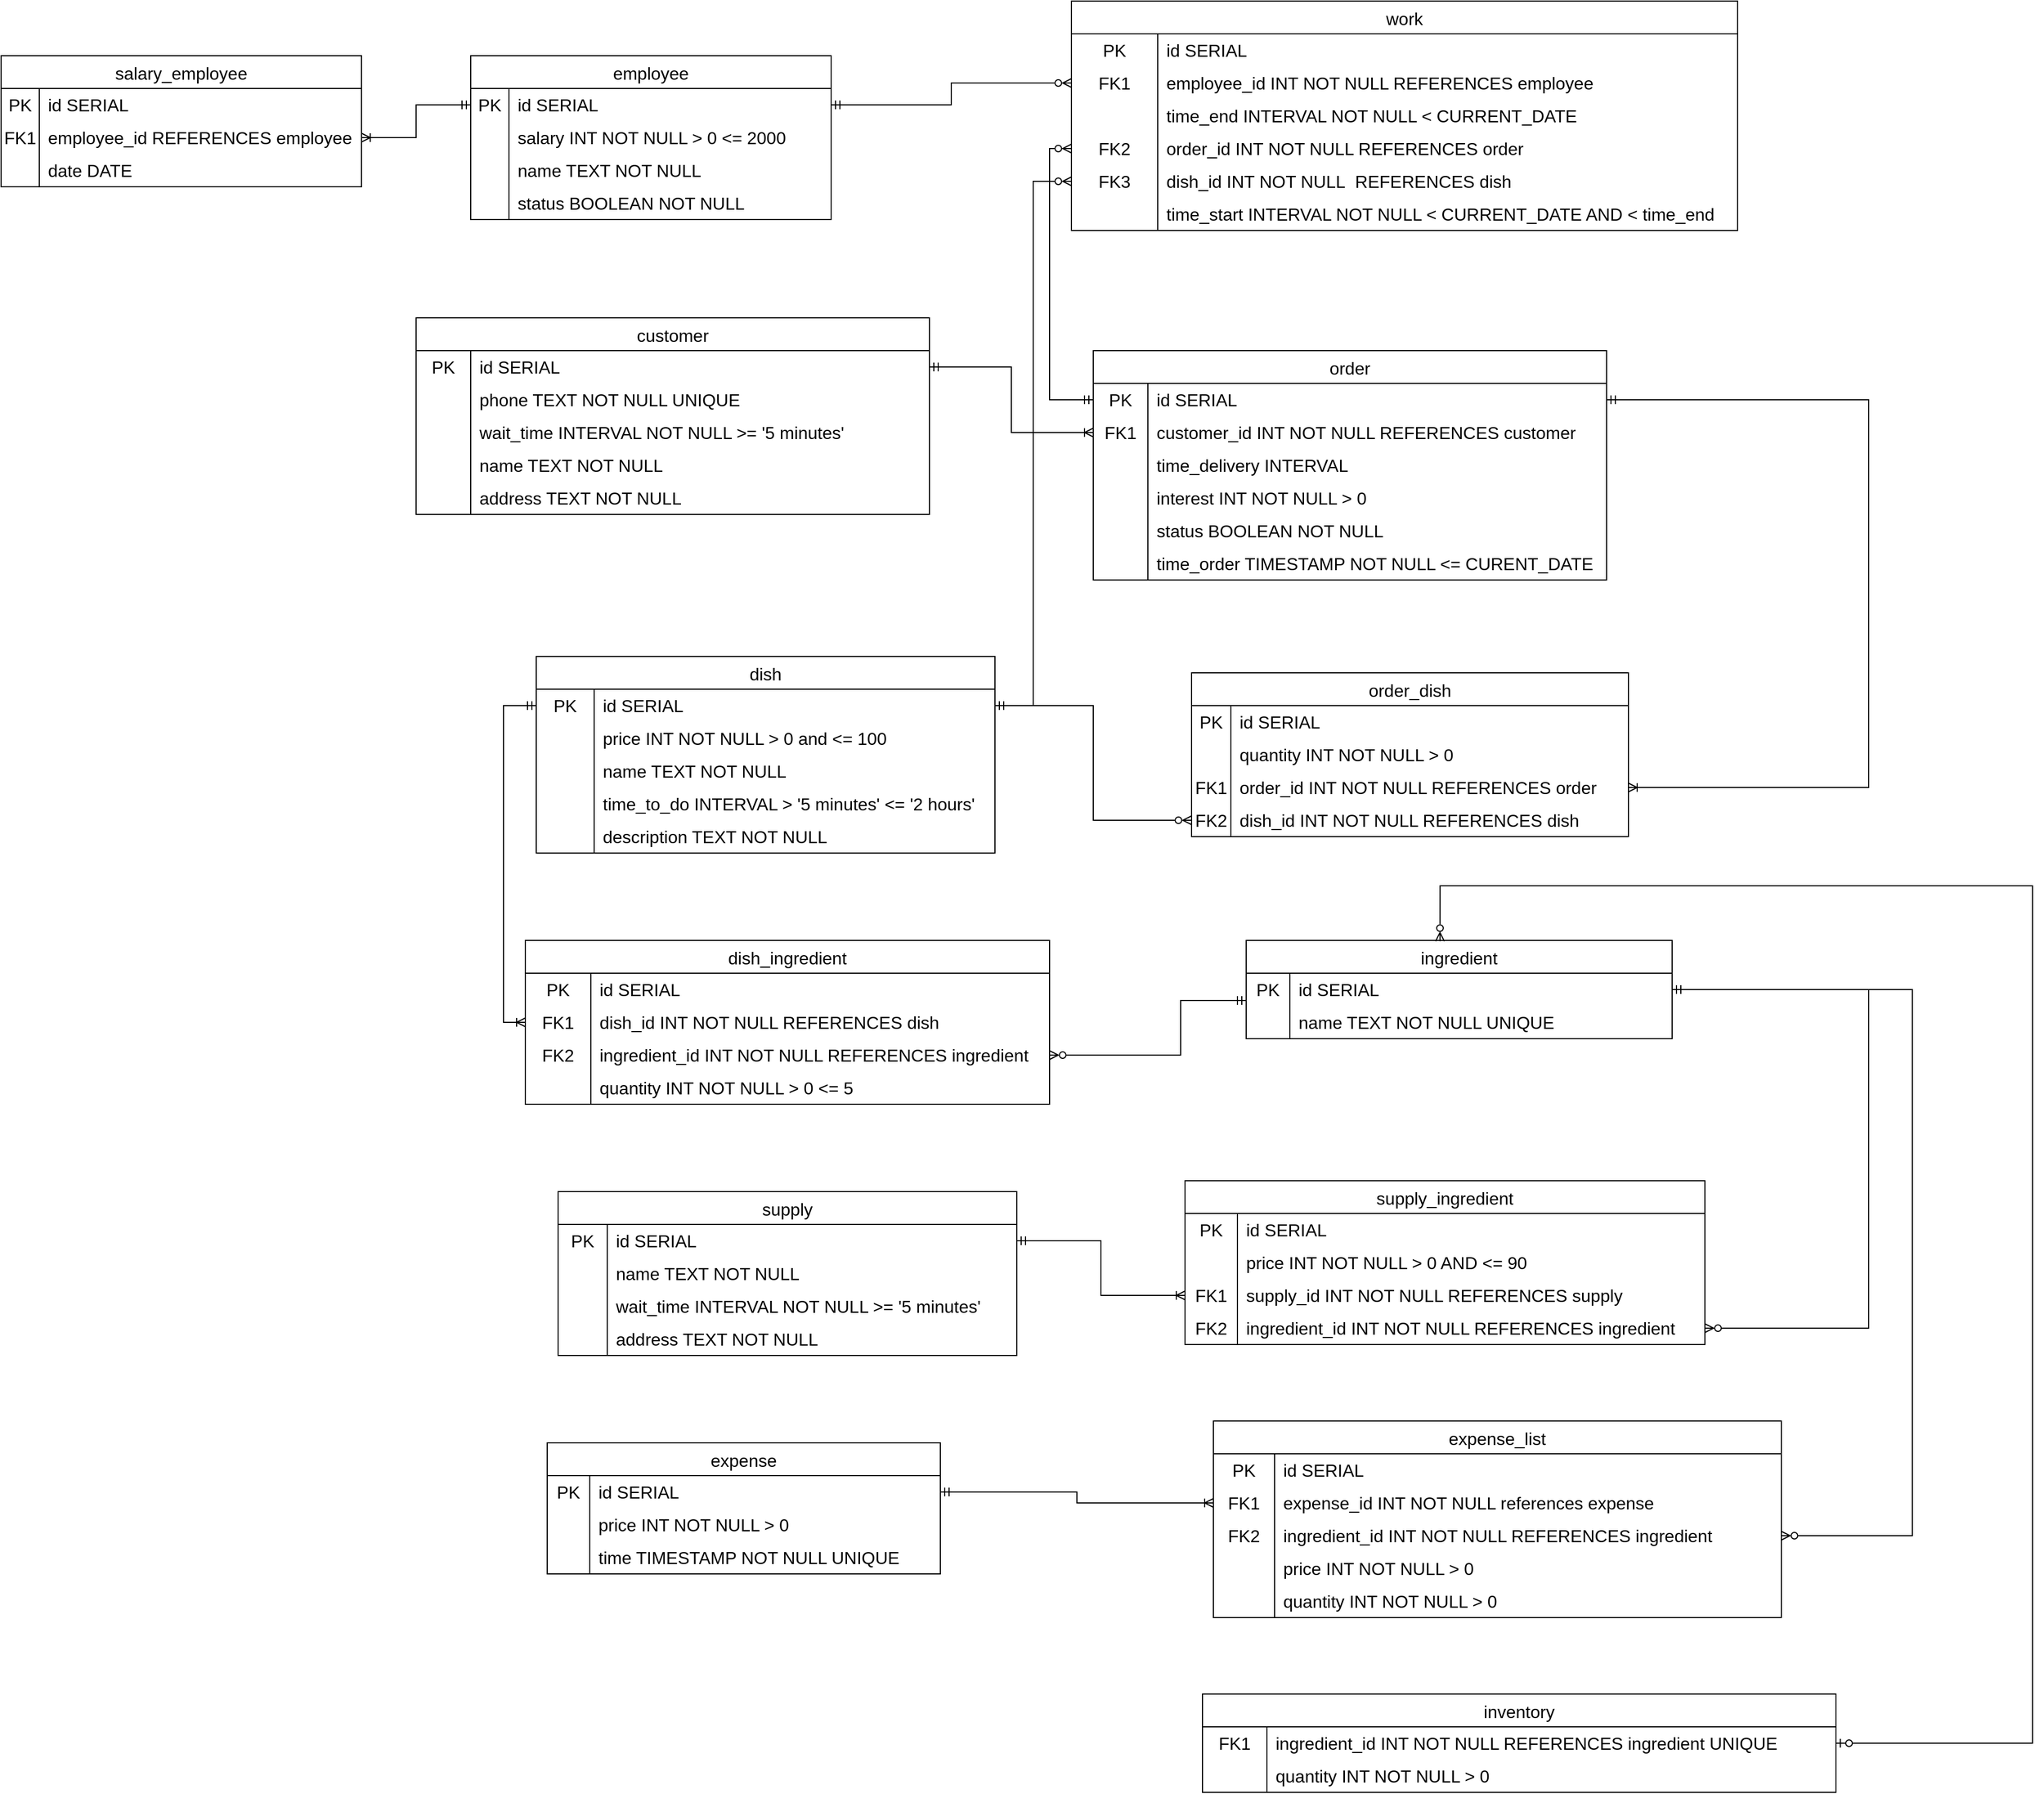 <mxfile version="21.6.8" type="device">
  <diagram name="Page-1" id="W9eT23gxw89nqszdZE1j">
    <mxGraphModel dx="2020" dy="2012" grid="1" gridSize="10" guides="1" tooltips="1" connect="1" arrows="1" fold="1" page="1" pageScale="1" pageWidth="827" pageHeight="1169" math="0" shadow="0">
      <root>
        <mxCell id="0" />
        <mxCell id="1" parent="0" />
        <mxCell id="R_yVVjFUEI1QJ0-TydkH-2" value="dish" style="shape=table;startSize=30;container=1;collapsible=0;childLayout=tableLayout;fixedRows=1;rowLines=0;fontStyle=0;strokeColor=default;fontSize=16;" vertex="1" parent="1">
          <mxGeometry x="120" y="250" width="420" height="180" as="geometry" />
        </mxCell>
        <mxCell id="R_yVVjFUEI1QJ0-TydkH-3" value="" style="shape=tableRow;horizontal=0;startSize=0;swimlaneHead=0;swimlaneBody=0;top=0;left=0;bottom=0;right=0;collapsible=0;dropTarget=0;fillColor=none;points=[[0,0.5],[1,0.5]];portConstraint=eastwest;strokeColor=inherit;fontSize=16;" vertex="1" parent="R_yVVjFUEI1QJ0-TydkH-2">
          <mxGeometry y="30" width="420" height="30" as="geometry" />
        </mxCell>
        <mxCell id="R_yVVjFUEI1QJ0-TydkH-4" value="PK" style="shape=partialRectangle;html=1;whiteSpace=wrap;connectable=0;fillColor=none;top=0;left=0;bottom=0;right=0;overflow=hidden;pointerEvents=1;strokeColor=inherit;fontSize=16;" vertex="1" parent="R_yVVjFUEI1QJ0-TydkH-3">
          <mxGeometry width="53" height="30" as="geometry">
            <mxRectangle width="53" height="30" as="alternateBounds" />
          </mxGeometry>
        </mxCell>
        <mxCell id="R_yVVjFUEI1QJ0-TydkH-5" value="id SERIAL" style="shape=partialRectangle;html=1;whiteSpace=wrap;connectable=0;fillColor=none;top=0;left=0;bottom=0;right=0;align=left;spacingLeft=6;overflow=hidden;strokeColor=inherit;fontSize=16;" vertex="1" parent="R_yVVjFUEI1QJ0-TydkH-3">
          <mxGeometry x="53" width="367" height="30" as="geometry">
            <mxRectangle width="367" height="30" as="alternateBounds" />
          </mxGeometry>
        </mxCell>
        <mxCell id="R_yVVjFUEI1QJ0-TydkH-6" value="" style="shape=tableRow;horizontal=0;startSize=0;swimlaneHead=0;swimlaneBody=0;top=0;left=0;bottom=0;right=0;collapsible=0;dropTarget=0;fillColor=none;points=[[0,0.5],[1,0.5]];portConstraint=eastwest;strokeColor=inherit;fontSize=16;" vertex="1" parent="R_yVVjFUEI1QJ0-TydkH-2">
          <mxGeometry y="60" width="420" height="30" as="geometry" />
        </mxCell>
        <mxCell id="R_yVVjFUEI1QJ0-TydkH-7" value="" style="shape=partialRectangle;html=1;whiteSpace=wrap;connectable=0;fillColor=none;top=0;left=0;bottom=0;right=0;overflow=hidden;strokeColor=inherit;fontSize=16;" vertex="1" parent="R_yVVjFUEI1QJ0-TydkH-6">
          <mxGeometry width="53" height="30" as="geometry">
            <mxRectangle width="53" height="30" as="alternateBounds" />
          </mxGeometry>
        </mxCell>
        <mxCell id="R_yVVjFUEI1QJ0-TydkH-8" value="price INT NOT NULL &amp;gt; 0 and &amp;lt;= 100" style="shape=partialRectangle;html=1;whiteSpace=wrap;connectable=0;fillColor=none;top=0;left=0;bottom=0;right=0;align=left;spacingLeft=6;overflow=hidden;strokeColor=inherit;fontSize=16;" vertex="1" parent="R_yVVjFUEI1QJ0-TydkH-6">
          <mxGeometry x="53" width="367" height="30" as="geometry">
            <mxRectangle width="367" height="30" as="alternateBounds" />
          </mxGeometry>
        </mxCell>
        <mxCell id="R_yVVjFUEI1QJ0-TydkH-9" value="" style="shape=tableRow;horizontal=0;startSize=0;swimlaneHead=0;swimlaneBody=0;top=0;left=0;bottom=0;right=0;collapsible=0;dropTarget=0;fillColor=none;points=[[0,0.5],[1,0.5]];portConstraint=eastwest;strokeColor=inherit;fontSize=16;" vertex="1" parent="R_yVVjFUEI1QJ0-TydkH-2">
          <mxGeometry y="90" width="420" height="30" as="geometry" />
        </mxCell>
        <mxCell id="R_yVVjFUEI1QJ0-TydkH-10" value="" style="shape=partialRectangle;html=1;whiteSpace=wrap;connectable=0;fillColor=none;top=0;left=0;bottom=0;right=0;overflow=hidden;strokeColor=inherit;fontSize=16;" vertex="1" parent="R_yVVjFUEI1QJ0-TydkH-9">
          <mxGeometry width="53" height="30" as="geometry">
            <mxRectangle width="53" height="30" as="alternateBounds" />
          </mxGeometry>
        </mxCell>
        <mxCell id="R_yVVjFUEI1QJ0-TydkH-11" value="name TEXT NOT NULL&amp;nbsp;" style="shape=partialRectangle;html=1;whiteSpace=wrap;connectable=0;fillColor=none;top=0;left=0;bottom=0;right=0;align=left;spacingLeft=6;overflow=hidden;strokeColor=inherit;fontSize=16;" vertex="1" parent="R_yVVjFUEI1QJ0-TydkH-9">
          <mxGeometry x="53" width="367" height="30" as="geometry">
            <mxRectangle width="367" height="30" as="alternateBounds" />
          </mxGeometry>
        </mxCell>
        <mxCell id="R_yVVjFUEI1QJ0-TydkH-15" style="shape=tableRow;horizontal=0;startSize=0;swimlaneHead=0;swimlaneBody=0;top=0;left=0;bottom=0;right=0;collapsible=0;dropTarget=0;fillColor=none;points=[[0,0.5],[1,0.5]];portConstraint=eastwest;strokeColor=inherit;fontSize=16;" vertex="1" parent="R_yVVjFUEI1QJ0-TydkH-2">
          <mxGeometry y="120" width="420" height="30" as="geometry" />
        </mxCell>
        <mxCell id="R_yVVjFUEI1QJ0-TydkH-16" style="shape=partialRectangle;html=1;whiteSpace=wrap;connectable=0;fillColor=none;top=0;left=0;bottom=0;right=0;overflow=hidden;strokeColor=inherit;fontSize=16;" vertex="1" parent="R_yVVjFUEI1QJ0-TydkH-15">
          <mxGeometry width="53" height="30" as="geometry">
            <mxRectangle width="53" height="30" as="alternateBounds" />
          </mxGeometry>
        </mxCell>
        <mxCell id="R_yVVjFUEI1QJ0-TydkH-17" value="time_to_do INTERVAL &amp;gt; &#39;5 minutes&#39; &amp;lt;= &#39;2 hours&#39;" style="shape=partialRectangle;html=1;whiteSpace=wrap;connectable=0;fillColor=none;top=0;left=0;bottom=0;right=0;align=left;spacingLeft=6;overflow=hidden;strokeColor=inherit;fontSize=16;" vertex="1" parent="R_yVVjFUEI1QJ0-TydkH-15">
          <mxGeometry x="53" width="367" height="30" as="geometry">
            <mxRectangle width="367" height="30" as="alternateBounds" />
          </mxGeometry>
        </mxCell>
        <mxCell id="R_yVVjFUEI1QJ0-TydkH-12" style="shape=tableRow;horizontal=0;startSize=0;swimlaneHead=0;swimlaneBody=0;top=0;left=0;bottom=0;right=0;collapsible=0;dropTarget=0;fillColor=none;points=[[0,0.5],[1,0.5]];portConstraint=eastwest;strokeColor=inherit;fontSize=16;" vertex="1" parent="R_yVVjFUEI1QJ0-TydkH-2">
          <mxGeometry y="150" width="420" height="30" as="geometry" />
        </mxCell>
        <mxCell id="R_yVVjFUEI1QJ0-TydkH-13" style="shape=partialRectangle;html=1;whiteSpace=wrap;connectable=0;fillColor=none;top=0;left=0;bottom=0;right=0;overflow=hidden;strokeColor=inherit;fontSize=16;" vertex="1" parent="R_yVVjFUEI1QJ0-TydkH-12">
          <mxGeometry width="53" height="30" as="geometry">
            <mxRectangle width="53" height="30" as="alternateBounds" />
          </mxGeometry>
        </mxCell>
        <mxCell id="R_yVVjFUEI1QJ0-TydkH-14" value="description TEXT NOT NULL" style="shape=partialRectangle;html=1;whiteSpace=wrap;connectable=0;fillColor=none;top=0;left=0;bottom=0;right=0;align=left;spacingLeft=6;overflow=hidden;strokeColor=inherit;fontSize=16;" vertex="1" parent="R_yVVjFUEI1QJ0-TydkH-12">
          <mxGeometry x="53" width="367" height="30" as="geometry">
            <mxRectangle width="367" height="30" as="alternateBounds" />
          </mxGeometry>
        </mxCell>
        <mxCell id="R_yVVjFUEI1QJ0-TydkH-54" style="rounded=0;orthogonalLoop=1;jettySize=auto;html=1;entryX=0;entryY=0.5;entryDx=0;entryDy=0;startArrow=ERoneToMany;startFill=0;endArrow=ERmandOne;endFill=0;exitX=0;exitY=0.5;exitDx=0;exitDy=0;edgeStyle=orthogonalEdgeStyle;" edge="1" parent="1" source="R_yVVjFUEI1QJ0-TydkH-23" target="R_yVVjFUEI1QJ0-TydkH-3">
          <mxGeometry relative="1" as="geometry" />
        </mxCell>
        <mxCell id="R_yVVjFUEI1QJ0-TydkH-19" value="dish_ingredient" style="shape=table;startSize=30;container=1;collapsible=0;childLayout=tableLayout;fixedRows=1;rowLines=0;fontStyle=0;strokeColor=default;fontSize=16;" vertex="1" parent="1">
          <mxGeometry x="110" y="510" width="480" height="150" as="geometry" />
        </mxCell>
        <mxCell id="R_yVVjFUEI1QJ0-TydkH-20" value="" style="shape=tableRow;horizontal=0;startSize=0;swimlaneHead=0;swimlaneBody=0;top=0;left=0;bottom=0;right=0;collapsible=0;dropTarget=0;fillColor=none;points=[[0,0.5],[1,0.5]];portConstraint=eastwest;strokeColor=inherit;fontSize=16;" vertex="1" parent="R_yVVjFUEI1QJ0-TydkH-19">
          <mxGeometry y="30" width="480" height="30" as="geometry" />
        </mxCell>
        <mxCell id="R_yVVjFUEI1QJ0-TydkH-21" value="PK" style="shape=partialRectangle;html=1;whiteSpace=wrap;connectable=0;fillColor=none;top=0;left=0;bottom=0;right=0;overflow=hidden;pointerEvents=1;strokeColor=inherit;fontSize=16;" vertex="1" parent="R_yVVjFUEI1QJ0-TydkH-20">
          <mxGeometry width="60" height="30" as="geometry">
            <mxRectangle width="60" height="30" as="alternateBounds" />
          </mxGeometry>
        </mxCell>
        <mxCell id="R_yVVjFUEI1QJ0-TydkH-22" value="id SERIAL" style="shape=partialRectangle;html=1;whiteSpace=wrap;connectable=0;fillColor=none;top=0;left=0;bottom=0;right=0;align=left;spacingLeft=6;overflow=hidden;strokeColor=inherit;fontSize=16;" vertex="1" parent="R_yVVjFUEI1QJ0-TydkH-20">
          <mxGeometry x="60" width="420" height="30" as="geometry">
            <mxRectangle width="420" height="30" as="alternateBounds" />
          </mxGeometry>
        </mxCell>
        <mxCell id="R_yVVjFUEI1QJ0-TydkH-23" value="" style="shape=tableRow;horizontal=0;startSize=0;swimlaneHead=0;swimlaneBody=0;top=0;left=0;bottom=0;right=0;collapsible=0;dropTarget=0;fillColor=none;points=[[0,0.5],[1,0.5]];portConstraint=eastwest;strokeColor=inherit;fontSize=16;" vertex="1" parent="R_yVVjFUEI1QJ0-TydkH-19">
          <mxGeometry y="60" width="480" height="30" as="geometry" />
        </mxCell>
        <mxCell id="R_yVVjFUEI1QJ0-TydkH-24" value="FK1" style="shape=partialRectangle;html=1;whiteSpace=wrap;connectable=0;fillColor=none;top=0;left=0;bottom=0;right=0;overflow=hidden;strokeColor=inherit;fontSize=16;" vertex="1" parent="R_yVVjFUEI1QJ0-TydkH-23">
          <mxGeometry width="60" height="30" as="geometry">
            <mxRectangle width="60" height="30" as="alternateBounds" />
          </mxGeometry>
        </mxCell>
        <mxCell id="R_yVVjFUEI1QJ0-TydkH-25" value="dish_id INT NOT NULL REFERENCES dish" style="shape=partialRectangle;html=1;whiteSpace=wrap;connectable=0;fillColor=none;top=0;left=0;bottom=0;right=0;align=left;spacingLeft=6;overflow=hidden;strokeColor=inherit;fontSize=16;" vertex="1" parent="R_yVVjFUEI1QJ0-TydkH-23">
          <mxGeometry x="60" width="420" height="30" as="geometry">
            <mxRectangle width="420" height="30" as="alternateBounds" />
          </mxGeometry>
        </mxCell>
        <mxCell id="R_yVVjFUEI1QJ0-TydkH-26" value="" style="shape=tableRow;horizontal=0;startSize=0;swimlaneHead=0;swimlaneBody=0;top=0;left=0;bottom=0;right=0;collapsible=0;dropTarget=0;fillColor=none;points=[[0,0.5],[1,0.5]];portConstraint=eastwest;strokeColor=inherit;fontSize=16;" vertex="1" parent="R_yVVjFUEI1QJ0-TydkH-19">
          <mxGeometry y="90" width="480" height="30" as="geometry" />
        </mxCell>
        <mxCell id="R_yVVjFUEI1QJ0-TydkH-27" value="FK2" style="shape=partialRectangle;html=1;whiteSpace=wrap;connectable=0;fillColor=none;top=0;left=0;bottom=0;right=0;overflow=hidden;strokeColor=inherit;fontSize=16;" vertex="1" parent="R_yVVjFUEI1QJ0-TydkH-26">
          <mxGeometry width="60" height="30" as="geometry">
            <mxRectangle width="60" height="30" as="alternateBounds" />
          </mxGeometry>
        </mxCell>
        <mxCell id="R_yVVjFUEI1QJ0-TydkH-28" value="ingredient_id INT NOT NULL REFERENCES ingredient" style="shape=partialRectangle;html=1;whiteSpace=wrap;connectable=0;fillColor=none;top=0;left=0;bottom=0;right=0;align=left;spacingLeft=6;overflow=hidden;strokeColor=inherit;fontSize=16;" vertex="1" parent="R_yVVjFUEI1QJ0-TydkH-26">
          <mxGeometry x="60" width="420" height="30" as="geometry">
            <mxRectangle width="420" height="30" as="alternateBounds" />
          </mxGeometry>
        </mxCell>
        <mxCell id="R_yVVjFUEI1QJ0-TydkH-29" style="shape=tableRow;horizontal=0;startSize=0;swimlaneHead=0;swimlaneBody=0;top=0;left=0;bottom=0;right=0;collapsible=0;dropTarget=0;fillColor=none;points=[[0,0.5],[1,0.5]];portConstraint=eastwest;strokeColor=inherit;fontSize=16;" vertex="1" parent="R_yVVjFUEI1QJ0-TydkH-19">
          <mxGeometry y="120" width="480" height="30" as="geometry" />
        </mxCell>
        <mxCell id="R_yVVjFUEI1QJ0-TydkH-30" style="shape=partialRectangle;html=1;whiteSpace=wrap;connectable=0;fillColor=none;top=0;left=0;bottom=0;right=0;overflow=hidden;strokeColor=inherit;fontSize=16;" vertex="1" parent="R_yVVjFUEI1QJ0-TydkH-29">
          <mxGeometry width="60" height="30" as="geometry">
            <mxRectangle width="60" height="30" as="alternateBounds" />
          </mxGeometry>
        </mxCell>
        <mxCell id="R_yVVjFUEI1QJ0-TydkH-31" value="quantity INT NOT NULL &amp;gt; 0 &amp;lt;= 5" style="shape=partialRectangle;html=1;whiteSpace=wrap;connectable=0;fillColor=none;top=0;left=0;bottom=0;right=0;align=left;spacingLeft=6;overflow=hidden;strokeColor=inherit;fontSize=16;" vertex="1" parent="R_yVVjFUEI1QJ0-TydkH-29">
          <mxGeometry x="60" width="420" height="30" as="geometry">
            <mxRectangle width="420" height="30" as="alternateBounds" />
          </mxGeometry>
        </mxCell>
        <mxCell id="R_yVVjFUEI1QJ0-TydkH-35" value="ingredient" style="shape=table;startSize=30;container=1;collapsible=0;childLayout=tableLayout;fixedRows=1;rowLines=0;fontStyle=0;strokeColor=default;fontSize=16;" vertex="1" parent="1">
          <mxGeometry x="770" y="510" width="390" height="90" as="geometry" />
        </mxCell>
        <mxCell id="R_yVVjFUEI1QJ0-TydkH-36" value="" style="shape=tableRow;horizontal=0;startSize=0;swimlaneHead=0;swimlaneBody=0;top=0;left=0;bottom=0;right=0;collapsible=0;dropTarget=0;fillColor=none;points=[[0,0.5],[1,0.5]];portConstraint=eastwest;strokeColor=inherit;fontSize=16;" vertex="1" parent="R_yVVjFUEI1QJ0-TydkH-35">
          <mxGeometry y="30" width="390" height="30" as="geometry" />
        </mxCell>
        <mxCell id="R_yVVjFUEI1QJ0-TydkH-37" value="PK" style="shape=partialRectangle;html=1;whiteSpace=wrap;connectable=0;fillColor=none;top=0;left=0;bottom=0;right=0;overflow=hidden;pointerEvents=1;strokeColor=inherit;fontSize=16;" vertex="1" parent="R_yVVjFUEI1QJ0-TydkH-36">
          <mxGeometry width="40" height="30" as="geometry">
            <mxRectangle width="40" height="30" as="alternateBounds" />
          </mxGeometry>
        </mxCell>
        <mxCell id="R_yVVjFUEI1QJ0-TydkH-38" value="id SERIAL" style="shape=partialRectangle;html=1;whiteSpace=wrap;connectable=0;fillColor=none;top=0;left=0;bottom=0;right=0;align=left;spacingLeft=6;overflow=hidden;strokeColor=inherit;fontSize=16;" vertex="1" parent="R_yVVjFUEI1QJ0-TydkH-36">
          <mxGeometry x="40" width="350" height="30" as="geometry">
            <mxRectangle width="350" height="30" as="alternateBounds" />
          </mxGeometry>
        </mxCell>
        <mxCell id="R_yVVjFUEI1QJ0-TydkH-42" value="" style="shape=tableRow;horizontal=0;startSize=0;swimlaneHead=0;swimlaneBody=0;top=0;left=0;bottom=0;right=0;collapsible=0;dropTarget=0;fillColor=none;points=[[0,0.5],[1,0.5]];portConstraint=eastwest;strokeColor=inherit;fontSize=16;" vertex="1" parent="R_yVVjFUEI1QJ0-TydkH-35">
          <mxGeometry y="60" width="390" height="30" as="geometry" />
        </mxCell>
        <mxCell id="R_yVVjFUEI1QJ0-TydkH-43" value="" style="shape=partialRectangle;html=1;whiteSpace=wrap;connectable=0;fillColor=none;top=0;left=0;bottom=0;right=0;overflow=hidden;strokeColor=inherit;fontSize=16;" vertex="1" parent="R_yVVjFUEI1QJ0-TydkH-42">
          <mxGeometry width="40" height="30" as="geometry">
            <mxRectangle width="40" height="30" as="alternateBounds" />
          </mxGeometry>
        </mxCell>
        <mxCell id="R_yVVjFUEI1QJ0-TydkH-44" value="name TEXT NOT NULL UNIQUE" style="shape=partialRectangle;html=1;whiteSpace=wrap;connectable=0;fillColor=none;top=0;left=0;bottom=0;right=0;align=left;spacingLeft=6;overflow=hidden;strokeColor=inherit;fontSize=16;" vertex="1" parent="R_yVVjFUEI1QJ0-TydkH-42">
          <mxGeometry x="40" width="350" height="30" as="geometry">
            <mxRectangle width="350" height="30" as="alternateBounds" />
          </mxGeometry>
        </mxCell>
        <mxCell id="R_yVVjFUEI1QJ0-TydkH-52" style="edgeStyle=orthogonalEdgeStyle;rounded=0;orthogonalLoop=1;jettySize=auto;html=1;endArrow=ERzeroToMany;endFill=0;startArrow=ERmandOne;startFill=0;" edge="1" parent="1" source="R_yVVjFUEI1QJ0-TydkH-36" target="R_yVVjFUEI1QJ0-TydkH-26">
          <mxGeometry relative="1" as="geometry">
            <Array as="points">
              <mxPoint x="710" y="565" />
              <mxPoint x="710" y="615" />
            </Array>
          </mxGeometry>
        </mxCell>
        <mxCell id="R_yVVjFUEI1QJ0-TydkH-55" value="order_dish" style="shape=table;startSize=30;container=1;collapsible=0;childLayout=tableLayout;fixedRows=1;rowLines=0;fontStyle=0;strokeColor=default;fontSize=16;" vertex="1" parent="1">
          <mxGeometry x="720" y="265" width="400" height="150" as="geometry" />
        </mxCell>
        <mxCell id="R_yVVjFUEI1QJ0-TydkH-56" value="" style="shape=tableRow;horizontal=0;startSize=0;swimlaneHead=0;swimlaneBody=0;top=0;left=0;bottom=0;right=0;collapsible=0;dropTarget=0;fillColor=none;points=[[0,0.5],[1,0.5]];portConstraint=eastwest;strokeColor=inherit;fontSize=16;" vertex="1" parent="R_yVVjFUEI1QJ0-TydkH-55">
          <mxGeometry y="30" width="400" height="30" as="geometry" />
        </mxCell>
        <mxCell id="R_yVVjFUEI1QJ0-TydkH-57" value="PK" style="shape=partialRectangle;html=1;whiteSpace=wrap;connectable=0;fillColor=none;top=0;left=0;bottom=0;right=0;overflow=hidden;pointerEvents=1;strokeColor=inherit;fontSize=16;" vertex="1" parent="R_yVVjFUEI1QJ0-TydkH-56">
          <mxGeometry width="36" height="30" as="geometry">
            <mxRectangle width="36" height="30" as="alternateBounds" />
          </mxGeometry>
        </mxCell>
        <mxCell id="R_yVVjFUEI1QJ0-TydkH-58" value="id SERIAL" style="shape=partialRectangle;html=1;whiteSpace=wrap;connectable=0;fillColor=none;top=0;left=0;bottom=0;right=0;align=left;spacingLeft=6;overflow=hidden;strokeColor=inherit;fontSize=16;" vertex="1" parent="R_yVVjFUEI1QJ0-TydkH-56">
          <mxGeometry x="36" width="364" height="30" as="geometry">
            <mxRectangle width="364" height="30" as="alternateBounds" />
          </mxGeometry>
        </mxCell>
        <mxCell id="R_yVVjFUEI1QJ0-TydkH-59" value="" style="shape=tableRow;horizontal=0;startSize=0;swimlaneHead=0;swimlaneBody=0;top=0;left=0;bottom=0;right=0;collapsible=0;dropTarget=0;fillColor=none;points=[[0,0.5],[1,0.5]];portConstraint=eastwest;strokeColor=inherit;fontSize=16;" vertex="1" parent="R_yVVjFUEI1QJ0-TydkH-55">
          <mxGeometry y="60" width="400" height="30" as="geometry" />
        </mxCell>
        <mxCell id="R_yVVjFUEI1QJ0-TydkH-60" value="" style="shape=partialRectangle;html=1;whiteSpace=wrap;connectable=0;fillColor=none;top=0;left=0;bottom=0;right=0;overflow=hidden;strokeColor=inherit;fontSize=16;" vertex="1" parent="R_yVVjFUEI1QJ0-TydkH-59">
          <mxGeometry width="36" height="30" as="geometry">
            <mxRectangle width="36" height="30" as="alternateBounds" />
          </mxGeometry>
        </mxCell>
        <mxCell id="R_yVVjFUEI1QJ0-TydkH-61" value="quantity INT NOT NULL &amp;gt; 0" style="shape=partialRectangle;html=1;whiteSpace=wrap;connectable=0;fillColor=none;top=0;left=0;bottom=0;right=0;align=left;spacingLeft=6;overflow=hidden;strokeColor=inherit;fontSize=16;" vertex="1" parent="R_yVVjFUEI1QJ0-TydkH-59">
          <mxGeometry x="36" width="364" height="30" as="geometry">
            <mxRectangle width="364" height="30" as="alternateBounds" />
          </mxGeometry>
        </mxCell>
        <mxCell id="R_yVVjFUEI1QJ0-TydkH-62" value="" style="shape=tableRow;horizontal=0;startSize=0;swimlaneHead=0;swimlaneBody=0;top=0;left=0;bottom=0;right=0;collapsible=0;dropTarget=0;fillColor=none;points=[[0,0.5],[1,0.5]];portConstraint=eastwest;strokeColor=inherit;fontSize=16;" vertex="1" parent="R_yVVjFUEI1QJ0-TydkH-55">
          <mxGeometry y="90" width="400" height="30" as="geometry" />
        </mxCell>
        <mxCell id="R_yVVjFUEI1QJ0-TydkH-63" value="FK1" style="shape=partialRectangle;html=1;whiteSpace=wrap;connectable=0;fillColor=none;top=0;left=0;bottom=0;right=0;overflow=hidden;strokeColor=inherit;fontSize=16;" vertex="1" parent="R_yVVjFUEI1QJ0-TydkH-62">
          <mxGeometry width="36" height="30" as="geometry">
            <mxRectangle width="36" height="30" as="alternateBounds" />
          </mxGeometry>
        </mxCell>
        <mxCell id="R_yVVjFUEI1QJ0-TydkH-64" value="order_id INT NOT NULL REFERENCES order" style="shape=partialRectangle;html=1;whiteSpace=wrap;connectable=0;fillColor=none;top=0;left=0;bottom=0;right=0;align=left;spacingLeft=6;overflow=hidden;strokeColor=inherit;fontSize=16;" vertex="1" parent="R_yVVjFUEI1QJ0-TydkH-62">
          <mxGeometry x="36" width="364" height="30" as="geometry">
            <mxRectangle width="364" height="30" as="alternateBounds" />
          </mxGeometry>
        </mxCell>
        <mxCell id="R_yVVjFUEI1QJ0-TydkH-65" style="shape=tableRow;horizontal=0;startSize=0;swimlaneHead=0;swimlaneBody=0;top=0;left=0;bottom=0;right=0;collapsible=0;dropTarget=0;fillColor=none;points=[[0,0.5],[1,0.5]];portConstraint=eastwest;strokeColor=inherit;fontSize=16;" vertex="1" parent="R_yVVjFUEI1QJ0-TydkH-55">
          <mxGeometry y="120" width="400" height="30" as="geometry" />
        </mxCell>
        <mxCell id="R_yVVjFUEI1QJ0-TydkH-66" value="FK2" style="shape=partialRectangle;html=1;whiteSpace=wrap;connectable=0;fillColor=none;top=0;left=0;bottom=0;right=0;overflow=hidden;strokeColor=inherit;fontSize=16;" vertex="1" parent="R_yVVjFUEI1QJ0-TydkH-65">
          <mxGeometry width="36" height="30" as="geometry">
            <mxRectangle width="36" height="30" as="alternateBounds" />
          </mxGeometry>
        </mxCell>
        <mxCell id="R_yVVjFUEI1QJ0-TydkH-67" value="dish_id INT NOT NULL REFERENCES dish" style="shape=partialRectangle;html=1;whiteSpace=wrap;connectable=0;fillColor=none;top=0;left=0;bottom=0;right=0;align=left;spacingLeft=6;overflow=hidden;strokeColor=inherit;fontSize=16;" vertex="1" parent="R_yVVjFUEI1QJ0-TydkH-65">
          <mxGeometry x="36" width="364" height="30" as="geometry">
            <mxRectangle width="364" height="30" as="alternateBounds" />
          </mxGeometry>
        </mxCell>
        <mxCell id="R_yVVjFUEI1QJ0-TydkH-71" value="order" style="shape=table;startSize=30;container=1;collapsible=0;childLayout=tableLayout;fixedRows=1;rowLines=0;fontStyle=0;strokeColor=default;fontSize=16;" vertex="1" parent="1">
          <mxGeometry x="630" y="-30" width="470" height="210" as="geometry" />
        </mxCell>
        <mxCell id="R_yVVjFUEI1QJ0-TydkH-72" value="" style="shape=tableRow;horizontal=0;startSize=0;swimlaneHead=0;swimlaneBody=0;top=0;left=0;bottom=0;right=0;collapsible=0;dropTarget=0;fillColor=none;points=[[0,0.5],[1,0.5]];portConstraint=eastwest;strokeColor=inherit;fontSize=16;" vertex="1" parent="R_yVVjFUEI1QJ0-TydkH-71">
          <mxGeometry y="30" width="470" height="30" as="geometry" />
        </mxCell>
        <mxCell id="R_yVVjFUEI1QJ0-TydkH-73" value="PK" style="shape=partialRectangle;html=1;whiteSpace=wrap;connectable=0;fillColor=none;top=0;left=0;bottom=0;right=0;overflow=hidden;pointerEvents=1;strokeColor=inherit;fontSize=16;" vertex="1" parent="R_yVVjFUEI1QJ0-TydkH-72">
          <mxGeometry width="50" height="30" as="geometry">
            <mxRectangle width="50" height="30" as="alternateBounds" />
          </mxGeometry>
        </mxCell>
        <mxCell id="R_yVVjFUEI1QJ0-TydkH-74" value="id SERIAL" style="shape=partialRectangle;html=1;whiteSpace=wrap;connectable=0;fillColor=none;top=0;left=0;bottom=0;right=0;align=left;spacingLeft=6;overflow=hidden;strokeColor=inherit;fontSize=16;" vertex="1" parent="R_yVVjFUEI1QJ0-TydkH-72">
          <mxGeometry x="50" width="420" height="30" as="geometry">
            <mxRectangle width="420" height="30" as="alternateBounds" />
          </mxGeometry>
        </mxCell>
        <mxCell id="R_yVVjFUEI1QJ0-TydkH-75" value="" style="shape=tableRow;horizontal=0;startSize=0;swimlaneHead=0;swimlaneBody=0;top=0;left=0;bottom=0;right=0;collapsible=0;dropTarget=0;fillColor=none;points=[[0,0.5],[1,0.5]];portConstraint=eastwest;strokeColor=inherit;fontSize=16;" vertex="1" parent="R_yVVjFUEI1QJ0-TydkH-71">
          <mxGeometry y="60" width="470" height="30" as="geometry" />
        </mxCell>
        <mxCell id="R_yVVjFUEI1QJ0-TydkH-76" value="FK1" style="shape=partialRectangle;html=1;whiteSpace=wrap;connectable=0;fillColor=none;top=0;left=0;bottom=0;right=0;overflow=hidden;strokeColor=inherit;fontSize=16;" vertex="1" parent="R_yVVjFUEI1QJ0-TydkH-75">
          <mxGeometry width="50" height="30" as="geometry">
            <mxRectangle width="50" height="30" as="alternateBounds" />
          </mxGeometry>
        </mxCell>
        <mxCell id="R_yVVjFUEI1QJ0-TydkH-77" value="customer_id INT NOT NULL REFERENCES customer" style="shape=partialRectangle;html=1;whiteSpace=wrap;connectable=0;fillColor=none;top=0;left=0;bottom=0;right=0;align=left;spacingLeft=6;overflow=hidden;strokeColor=inherit;fontSize=16;" vertex="1" parent="R_yVVjFUEI1QJ0-TydkH-75">
          <mxGeometry x="50" width="420" height="30" as="geometry">
            <mxRectangle width="420" height="30" as="alternateBounds" />
          </mxGeometry>
        </mxCell>
        <mxCell id="R_yVVjFUEI1QJ0-TydkH-78" value="" style="shape=tableRow;horizontal=0;startSize=0;swimlaneHead=0;swimlaneBody=0;top=0;left=0;bottom=0;right=0;collapsible=0;dropTarget=0;fillColor=none;points=[[0,0.5],[1,0.5]];portConstraint=eastwest;strokeColor=inherit;fontSize=16;" vertex="1" parent="R_yVVjFUEI1QJ0-TydkH-71">
          <mxGeometry y="90" width="470" height="30" as="geometry" />
        </mxCell>
        <mxCell id="R_yVVjFUEI1QJ0-TydkH-79" value="" style="shape=partialRectangle;html=1;whiteSpace=wrap;connectable=0;fillColor=none;top=0;left=0;bottom=0;right=0;overflow=hidden;strokeColor=inherit;fontSize=16;" vertex="1" parent="R_yVVjFUEI1QJ0-TydkH-78">
          <mxGeometry width="50" height="30" as="geometry">
            <mxRectangle width="50" height="30" as="alternateBounds" />
          </mxGeometry>
        </mxCell>
        <mxCell id="R_yVVjFUEI1QJ0-TydkH-80" value="time_delivery INTERVAL" style="shape=partialRectangle;html=1;whiteSpace=wrap;connectable=0;fillColor=none;top=0;left=0;bottom=0;right=0;align=left;spacingLeft=6;overflow=hidden;strokeColor=inherit;fontSize=16;" vertex="1" parent="R_yVVjFUEI1QJ0-TydkH-78">
          <mxGeometry x="50" width="420" height="30" as="geometry">
            <mxRectangle width="420" height="30" as="alternateBounds" />
          </mxGeometry>
        </mxCell>
        <mxCell id="R_yVVjFUEI1QJ0-TydkH-81" style="shape=tableRow;horizontal=0;startSize=0;swimlaneHead=0;swimlaneBody=0;top=0;left=0;bottom=0;right=0;collapsible=0;dropTarget=0;fillColor=none;points=[[0,0.5],[1,0.5]];portConstraint=eastwest;strokeColor=inherit;fontSize=16;" vertex="1" parent="R_yVVjFUEI1QJ0-TydkH-71">
          <mxGeometry y="120" width="470" height="30" as="geometry" />
        </mxCell>
        <mxCell id="R_yVVjFUEI1QJ0-TydkH-82" style="shape=partialRectangle;html=1;whiteSpace=wrap;connectable=0;fillColor=none;top=0;left=0;bottom=0;right=0;overflow=hidden;strokeColor=inherit;fontSize=16;" vertex="1" parent="R_yVVjFUEI1QJ0-TydkH-81">
          <mxGeometry width="50" height="30" as="geometry">
            <mxRectangle width="50" height="30" as="alternateBounds" />
          </mxGeometry>
        </mxCell>
        <mxCell id="R_yVVjFUEI1QJ0-TydkH-83" value="interest INT NOT NULL &amp;gt; 0" style="shape=partialRectangle;html=1;whiteSpace=wrap;connectable=0;fillColor=none;top=0;left=0;bottom=0;right=0;align=left;spacingLeft=6;overflow=hidden;strokeColor=inherit;fontSize=16;" vertex="1" parent="R_yVVjFUEI1QJ0-TydkH-81">
          <mxGeometry x="50" width="420" height="30" as="geometry">
            <mxRectangle width="420" height="30" as="alternateBounds" />
          </mxGeometry>
        </mxCell>
        <mxCell id="R_yVVjFUEI1QJ0-TydkH-84" style="shape=tableRow;horizontal=0;startSize=0;swimlaneHead=0;swimlaneBody=0;top=0;left=0;bottom=0;right=0;collapsible=0;dropTarget=0;fillColor=none;points=[[0,0.5],[1,0.5]];portConstraint=eastwest;strokeColor=inherit;fontSize=16;" vertex="1" parent="R_yVVjFUEI1QJ0-TydkH-71">
          <mxGeometry y="150" width="470" height="30" as="geometry" />
        </mxCell>
        <mxCell id="R_yVVjFUEI1QJ0-TydkH-85" style="shape=partialRectangle;html=1;whiteSpace=wrap;connectable=0;fillColor=none;top=0;left=0;bottom=0;right=0;overflow=hidden;strokeColor=inherit;fontSize=16;" vertex="1" parent="R_yVVjFUEI1QJ0-TydkH-84">
          <mxGeometry width="50" height="30" as="geometry">
            <mxRectangle width="50" height="30" as="alternateBounds" />
          </mxGeometry>
        </mxCell>
        <mxCell id="R_yVVjFUEI1QJ0-TydkH-86" value="status BOOLEAN NOT NULL" style="shape=partialRectangle;html=1;whiteSpace=wrap;connectable=0;fillColor=none;top=0;left=0;bottom=0;right=0;align=left;spacingLeft=6;overflow=hidden;strokeColor=inherit;fontSize=16;" vertex="1" parent="R_yVVjFUEI1QJ0-TydkH-84">
          <mxGeometry x="50" width="420" height="30" as="geometry">
            <mxRectangle width="420" height="30" as="alternateBounds" />
          </mxGeometry>
        </mxCell>
        <mxCell id="R_yVVjFUEI1QJ0-TydkH-90" style="shape=tableRow;horizontal=0;startSize=0;swimlaneHead=0;swimlaneBody=0;top=0;left=0;bottom=0;right=0;collapsible=0;dropTarget=0;fillColor=none;points=[[0,0.5],[1,0.5]];portConstraint=eastwest;strokeColor=inherit;fontSize=16;" vertex="1" parent="R_yVVjFUEI1QJ0-TydkH-71">
          <mxGeometry y="180" width="470" height="30" as="geometry" />
        </mxCell>
        <mxCell id="R_yVVjFUEI1QJ0-TydkH-91" style="shape=partialRectangle;html=1;whiteSpace=wrap;connectable=0;fillColor=none;top=0;left=0;bottom=0;right=0;overflow=hidden;strokeColor=inherit;fontSize=16;" vertex="1" parent="R_yVVjFUEI1QJ0-TydkH-90">
          <mxGeometry width="50" height="30" as="geometry">
            <mxRectangle width="50" height="30" as="alternateBounds" />
          </mxGeometry>
        </mxCell>
        <mxCell id="R_yVVjFUEI1QJ0-TydkH-92" value="time_order TIMESTAMP NOT NULL &amp;lt;= CURENT_DATE" style="shape=partialRectangle;html=1;whiteSpace=wrap;connectable=0;fillColor=none;top=0;left=0;bottom=0;right=0;align=left;spacingLeft=6;overflow=hidden;strokeColor=inherit;fontSize=16;" vertex="1" parent="R_yVVjFUEI1QJ0-TydkH-90">
          <mxGeometry x="50" width="420" height="30" as="geometry">
            <mxRectangle width="420" height="30" as="alternateBounds" />
          </mxGeometry>
        </mxCell>
        <mxCell id="R_yVVjFUEI1QJ0-TydkH-93" style="edgeStyle=orthogonalEdgeStyle;rounded=0;orthogonalLoop=1;jettySize=auto;html=1;startArrow=ERzeroToMany;startFill=0;endArrow=ERmandOne;endFill=0;" edge="1" parent="1" source="R_yVVjFUEI1QJ0-TydkH-65" target="R_yVVjFUEI1QJ0-TydkH-3">
          <mxGeometry relative="1" as="geometry" />
        </mxCell>
        <mxCell id="R_yVVjFUEI1QJ0-TydkH-94" style="edgeStyle=orthogonalEdgeStyle;rounded=0;orthogonalLoop=1;jettySize=auto;html=1;startArrow=ERoneToMany;startFill=0;endArrow=ERmandOne;endFill=0;exitX=1;exitY=0.5;exitDx=0;exitDy=0;" edge="1" parent="1" source="R_yVVjFUEI1QJ0-TydkH-62" target="R_yVVjFUEI1QJ0-TydkH-72">
          <mxGeometry relative="1" as="geometry">
            <Array as="points">
              <mxPoint x="1340" y="370" />
              <mxPoint x="1340" y="15" />
            </Array>
          </mxGeometry>
        </mxCell>
        <mxCell id="R_yVVjFUEI1QJ0-TydkH-95" value="supply_ingredient" style="shape=table;startSize=30;container=1;collapsible=0;childLayout=tableLayout;fixedRows=1;rowLines=0;fontStyle=0;strokeColor=default;fontSize=16;" vertex="1" parent="1">
          <mxGeometry x="714" y="730" width="476" height="150" as="geometry" />
        </mxCell>
        <mxCell id="R_yVVjFUEI1QJ0-TydkH-96" value="" style="shape=tableRow;horizontal=0;startSize=0;swimlaneHead=0;swimlaneBody=0;top=0;left=0;bottom=0;right=0;collapsible=0;dropTarget=0;fillColor=none;points=[[0,0.5],[1,0.5]];portConstraint=eastwest;strokeColor=inherit;fontSize=16;" vertex="1" parent="R_yVVjFUEI1QJ0-TydkH-95">
          <mxGeometry y="30" width="476" height="30" as="geometry" />
        </mxCell>
        <mxCell id="R_yVVjFUEI1QJ0-TydkH-97" value="PK" style="shape=partialRectangle;html=1;whiteSpace=wrap;connectable=0;fillColor=none;top=0;left=0;bottom=0;right=0;overflow=hidden;pointerEvents=1;strokeColor=inherit;fontSize=16;" vertex="1" parent="R_yVVjFUEI1QJ0-TydkH-96">
          <mxGeometry width="48" height="30" as="geometry">
            <mxRectangle width="48" height="30" as="alternateBounds" />
          </mxGeometry>
        </mxCell>
        <mxCell id="R_yVVjFUEI1QJ0-TydkH-98" value="id SERIAL" style="shape=partialRectangle;html=1;whiteSpace=wrap;connectable=0;fillColor=none;top=0;left=0;bottom=0;right=0;align=left;spacingLeft=6;overflow=hidden;strokeColor=inherit;fontSize=16;" vertex="1" parent="R_yVVjFUEI1QJ0-TydkH-96">
          <mxGeometry x="48" width="428" height="30" as="geometry">
            <mxRectangle width="428" height="30" as="alternateBounds" />
          </mxGeometry>
        </mxCell>
        <mxCell id="R_yVVjFUEI1QJ0-TydkH-99" value="" style="shape=tableRow;horizontal=0;startSize=0;swimlaneHead=0;swimlaneBody=0;top=0;left=0;bottom=0;right=0;collapsible=0;dropTarget=0;fillColor=none;points=[[0,0.5],[1,0.5]];portConstraint=eastwest;strokeColor=inherit;fontSize=16;" vertex="1" parent="R_yVVjFUEI1QJ0-TydkH-95">
          <mxGeometry y="60" width="476" height="30" as="geometry" />
        </mxCell>
        <mxCell id="R_yVVjFUEI1QJ0-TydkH-100" value="" style="shape=partialRectangle;html=1;whiteSpace=wrap;connectable=0;fillColor=none;top=0;left=0;bottom=0;right=0;overflow=hidden;strokeColor=inherit;fontSize=16;" vertex="1" parent="R_yVVjFUEI1QJ0-TydkH-99">
          <mxGeometry width="48" height="30" as="geometry">
            <mxRectangle width="48" height="30" as="alternateBounds" />
          </mxGeometry>
        </mxCell>
        <mxCell id="R_yVVjFUEI1QJ0-TydkH-101" value="price INT NOT NULL &amp;gt; 0 AND &amp;lt;= 90" style="shape=partialRectangle;html=1;whiteSpace=wrap;connectable=0;fillColor=none;top=0;left=0;bottom=0;right=0;align=left;spacingLeft=6;overflow=hidden;strokeColor=inherit;fontSize=16;" vertex="1" parent="R_yVVjFUEI1QJ0-TydkH-99">
          <mxGeometry x="48" width="428" height="30" as="geometry">
            <mxRectangle width="428" height="30" as="alternateBounds" />
          </mxGeometry>
        </mxCell>
        <mxCell id="R_yVVjFUEI1QJ0-TydkH-102" value="" style="shape=tableRow;horizontal=0;startSize=0;swimlaneHead=0;swimlaneBody=0;top=0;left=0;bottom=0;right=0;collapsible=0;dropTarget=0;fillColor=none;points=[[0,0.5],[1,0.5]];portConstraint=eastwest;strokeColor=inherit;fontSize=16;" vertex="1" parent="R_yVVjFUEI1QJ0-TydkH-95">
          <mxGeometry y="90" width="476" height="30" as="geometry" />
        </mxCell>
        <mxCell id="R_yVVjFUEI1QJ0-TydkH-103" value="FK1" style="shape=partialRectangle;html=1;whiteSpace=wrap;connectable=0;fillColor=none;top=0;left=0;bottom=0;right=0;overflow=hidden;strokeColor=inherit;fontSize=16;" vertex="1" parent="R_yVVjFUEI1QJ0-TydkH-102">
          <mxGeometry width="48" height="30" as="geometry">
            <mxRectangle width="48" height="30" as="alternateBounds" />
          </mxGeometry>
        </mxCell>
        <mxCell id="R_yVVjFUEI1QJ0-TydkH-104" value="supply_id INT NOT NULL REFERENCES supply" style="shape=partialRectangle;html=1;whiteSpace=wrap;connectable=0;fillColor=none;top=0;left=0;bottom=0;right=0;align=left;spacingLeft=6;overflow=hidden;strokeColor=inherit;fontSize=16;" vertex="1" parent="R_yVVjFUEI1QJ0-TydkH-102">
          <mxGeometry x="48" width="428" height="30" as="geometry">
            <mxRectangle width="428" height="30" as="alternateBounds" />
          </mxGeometry>
        </mxCell>
        <mxCell id="R_yVVjFUEI1QJ0-TydkH-105" style="shape=tableRow;horizontal=0;startSize=0;swimlaneHead=0;swimlaneBody=0;top=0;left=0;bottom=0;right=0;collapsible=0;dropTarget=0;fillColor=none;points=[[0,0.5],[1,0.5]];portConstraint=eastwest;strokeColor=inherit;fontSize=16;" vertex="1" parent="R_yVVjFUEI1QJ0-TydkH-95">
          <mxGeometry y="120" width="476" height="30" as="geometry" />
        </mxCell>
        <mxCell id="R_yVVjFUEI1QJ0-TydkH-106" value="FK2" style="shape=partialRectangle;html=1;whiteSpace=wrap;connectable=0;fillColor=none;top=0;left=0;bottom=0;right=0;overflow=hidden;strokeColor=inherit;fontSize=16;" vertex="1" parent="R_yVVjFUEI1QJ0-TydkH-105">
          <mxGeometry width="48" height="30" as="geometry">
            <mxRectangle width="48" height="30" as="alternateBounds" />
          </mxGeometry>
        </mxCell>
        <mxCell id="R_yVVjFUEI1QJ0-TydkH-107" value="ingredient_id INT NOT NULL REFERENCES ingredient" style="shape=partialRectangle;html=1;whiteSpace=wrap;connectable=0;fillColor=none;top=0;left=0;bottom=0;right=0;align=left;spacingLeft=6;overflow=hidden;strokeColor=inherit;fontSize=16;" vertex="1" parent="R_yVVjFUEI1QJ0-TydkH-105">
          <mxGeometry x="48" width="428" height="30" as="geometry">
            <mxRectangle width="428" height="30" as="alternateBounds" />
          </mxGeometry>
        </mxCell>
        <mxCell id="R_yVVjFUEI1QJ0-TydkH-108" value="supply" style="shape=table;startSize=30;container=1;collapsible=0;childLayout=tableLayout;fixedRows=1;rowLines=0;fontStyle=0;strokeColor=default;fontSize=16;" vertex="1" parent="1">
          <mxGeometry x="140" y="740" width="420" height="150" as="geometry" />
        </mxCell>
        <mxCell id="R_yVVjFUEI1QJ0-TydkH-109" value="" style="shape=tableRow;horizontal=0;startSize=0;swimlaneHead=0;swimlaneBody=0;top=0;left=0;bottom=0;right=0;collapsible=0;dropTarget=0;fillColor=none;points=[[0,0.5],[1,0.5]];portConstraint=eastwest;strokeColor=inherit;fontSize=16;" vertex="1" parent="R_yVVjFUEI1QJ0-TydkH-108">
          <mxGeometry y="30" width="420" height="30" as="geometry" />
        </mxCell>
        <mxCell id="R_yVVjFUEI1QJ0-TydkH-110" value="PK" style="shape=partialRectangle;html=1;whiteSpace=wrap;connectable=0;fillColor=none;top=0;left=0;bottom=0;right=0;overflow=hidden;pointerEvents=1;strokeColor=inherit;fontSize=16;" vertex="1" parent="R_yVVjFUEI1QJ0-TydkH-109">
          <mxGeometry width="45" height="30" as="geometry">
            <mxRectangle width="45" height="30" as="alternateBounds" />
          </mxGeometry>
        </mxCell>
        <mxCell id="R_yVVjFUEI1QJ0-TydkH-111" value="id SERIAL" style="shape=partialRectangle;html=1;whiteSpace=wrap;connectable=0;fillColor=none;top=0;left=0;bottom=0;right=0;align=left;spacingLeft=6;overflow=hidden;strokeColor=inherit;fontSize=16;" vertex="1" parent="R_yVVjFUEI1QJ0-TydkH-109">
          <mxGeometry x="45" width="375" height="30" as="geometry">
            <mxRectangle width="375" height="30" as="alternateBounds" />
          </mxGeometry>
        </mxCell>
        <mxCell id="R_yVVjFUEI1QJ0-TydkH-112" value="" style="shape=tableRow;horizontal=0;startSize=0;swimlaneHead=0;swimlaneBody=0;top=0;left=0;bottom=0;right=0;collapsible=0;dropTarget=0;fillColor=none;points=[[0,0.5],[1,0.5]];portConstraint=eastwest;strokeColor=inherit;fontSize=16;" vertex="1" parent="R_yVVjFUEI1QJ0-TydkH-108">
          <mxGeometry y="60" width="420" height="30" as="geometry" />
        </mxCell>
        <mxCell id="R_yVVjFUEI1QJ0-TydkH-113" value="" style="shape=partialRectangle;html=1;whiteSpace=wrap;connectable=0;fillColor=none;top=0;left=0;bottom=0;right=0;overflow=hidden;strokeColor=inherit;fontSize=16;" vertex="1" parent="R_yVVjFUEI1QJ0-TydkH-112">
          <mxGeometry width="45" height="30" as="geometry">
            <mxRectangle width="45" height="30" as="alternateBounds" />
          </mxGeometry>
        </mxCell>
        <mxCell id="R_yVVjFUEI1QJ0-TydkH-114" value="name TEXT NOT NULL" style="shape=partialRectangle;html=1;whiteSpace=wrap;connectable=0;fillColor=none;top=0;left=0;bottom=0;right=0;align=left;spacingLeft=6;overflow=hidden;strokeColor=inherit;fontSize=16;" vertex="1" parent="R_yVVjFUEI1QJ0-TydkH-112">
          <mxGeometry x="45" width="375" height="30" as="geometry">
            <mxRectangle width="375" height="30" as="alternateBounds" />
          </mxGeometry>
        </mxCell>
        <mxCell id="R_yVVjFUEI1QJ0-TydkH-115" value="" style="shape=tableRow;horizontal=0;startSize=0;swimlaneHead=0;swimlaneBody=0;top=0;left=0;bottom=0;right=0;collapsible=0;dropTarget=0;fillColor=none;points=[[0,0.5],[1,0.5]];portConstraint=eastwest;strokeColor=inherit;fontSize=16;" vertex="1" parent="R_yVVjFUEI1QJ0-TydkH-108">
          <mxGeometry y="90" width="420" height="30" as="geometry" />
        </mxCell>
        <mxCell id="R_yVVjFUEI1QJ0-TydkH-116" value="" style="shape=partialRectangle;html=1;whiteSpace=wrap;connectable=0;fillColor=none;top=0;left=0;bottom=0;right=0;overflow=hidden;strokeColor=inherit;fontSize=16;" vertex="1" parent="R_yVVjFUEI1QJ0-TydkH-115">
          <mxGeometry width="45" height="30" as="geometry">
            <mxRectangle width="45" height="30" as="alternateBounds" />
          </mxGeometry>
        </mxCell>
        <mxCell id="R_yVVjFUEI1QJ0-TydkH-117" value="wait_time INTERVAL NOT NULL &amp;gt;= &#39;5 minutes&#39;" style="shape=partialRectangle;html=1;whiteSpace=wrap;connectable=0;fillColor=none;top=0;left=0;bottom=0;right=0;align=left;spacingLeft=6;overflow=hidden;strokeColor=inherit;fontSize=16;" vertex="1" parent="R_yVVjFUEI1QJ0-TydkH-115">
          <mxGeometry x="45" width="375" height="30" as="geometry">
            <mxRectangle width="375" height="30" as="alternateBounds" />
          </mxGeometry>
        </mxCell>
        <mxCell id="R_yVVjFUEI1QJ0-TydkH-118" style="shape=tableRow;horizontal=0;startSize=0;swimlaneHead=0;swimlaneBody=0;top=0;left=0;bottom=0;right=0;collapsible=0;dropTarget=0;fillColor=none;points=[[0,0.5],[1,0.5]];portConstraint=eastwest;strokeColor=inherit;fontSize=16;" vertex="1" parent="R_yVVjFUEI1QJ0-TydkH-108">
          <mxGeometry y="120" width="420" height="30" as="geometry" />
        </mxCell>
        <mxCell id="R_yVVjFUEI1QJ0-TydkH-119" style="shape=partialRectangle;html=1;whiteSpace=wrap;connectable=0;fillColor=none;top=0;left=0;bottom=0;right=0;overflow=hidden;strokeColor=inherit;fontSize=16;" vertex="1" parent="R_yVVjFUEI1QJ0-TydkH-118">
          <mxGeometry width="45" height="30" as="geometry">
            <mxRectangle width="45" height="30" as="alternateBounds" />
          </mxGeometry>
        </mxCell>
        <mxCell id="R_yVVjFUEI1QJ0-TydkH-120" value="address TEXT NOT NULL" style="shape=partialRectangle;html=1;whiteSpace=wrap;connectable=0;fillColor=none;top=0;left=0;bottom=0;right=0;align=left;spacingLeft=6;overflow=hidden;strokeColor=inherit;fontSize=16;" vertex="1" parent="R_yVVjFUEI1QJ0-TydkH-118">
          <mxGeometry x="45" width="375" height="30" as="geometry">
            <mxRectangle width="375" height="30" as="alternateBounds" />
          </mxGeometry>
        </mxCell>
        <mxCell id="R_yVVjFUEI1QJ0-TydkH-124" style="edgeStyle=orthogonalEdgeStyle;rounded=0;orthogonalLoop=1;jettySize=auto;html=1;entryX=1;entryY=0.5;entryDx=0;entryDy=0;endArrow=ERmandOne;endFill=0;startArrow=ERoneToMany;startFill=0;" edge="1" parent="1" source="R_yVVjFUEI1QJ0-TydkH-102" target="R_yVVjFUEI1QJ0-TydkH-109">
          <mxGeometry relative="1" as="geometry" />
        </mxCell>
        <mxCell id="R_yVVjFUEI1QJ0-TydkH-125" style="edgeStyle=orthogonalEdgeStyle;rounded=0;orthogonalLoop=1;jettySize=auto;html=1;startArrow=ERzeroToMany;startFill=0;endArrow=ERmandOne;endFill=0;" edge="1" parent="1" source="R_yVVjFUEI1QJ0-TydkH-105" target="R_yVVjFUEI1QJ0-TydkH-36">
          <mxGeometry relative="1" as="geometry">
            <Array as="points">
              <mxPoint x="1340" y="865" />
              <mxPoint x="1340" y="555" />
            </Array>
          </mxGeometry>
        </mxCell>
        <mxCell id="R_yVVjFUEI1QJ0-TydkH-126" value="expense" style="shape=table;startSize=30;container=1;collapsible=0;childLayout=tableLayout;fixedRows=1;rowLines=0;fontStyle=0;strokeColor=default;fontSize=16;" vertex="1" parent="1">
          <mxGeometry x="130" y="970" width="360" height="120" as="geometry" />
        </mxCell>
        <mxCell id="R_yVVjFUEI1QJ0-TydkH-127" value="" style="shape=tableRow;horizontal=0;startSize=0;swimlaneHead=0;swimlaneBody=0;top=0;left=0;bottom=0;right=0;collapsible=0;dropTarget=0;fillColor=none;points=[[0,0.5],[1,0.5]];portConstraint=eastwest;strokeColor=inherit;fontSize=16;" vertex="1" parent="R_yVVjFUEI1QJ0-TydkH-126">
          <mxGeometry y="30" width="360" height="30" as="geometry" />
        </mxCell>
        <mxCell id="R_yVVjFUEI1QJ0-TydkH-128" value="PK" style="shape=partialRectangle;html=1;whiteSpace=wrap;connectable=0;fillColor=none;top=0;left=0;bottom=0;right=0;overflow=hidden;pointerEvents=1;strokeColor=inherit;fontSize=16;" vertex="1" parent="R_yVVjFUEI1QJ0-TydkH-127">
          <mxGeometry width="39" height="30" as="geometry">
            <mxRectangle width="39" height="30" as="alternateBounds" />
          </mxGeometry>
        </mxCell>
        <mxCell id="R_yVVjFUEI1QJ0-TydkH-129" value="id SERIAL" style="shape=partialRectangle;html=1;whiteSpace=wrap;connectable=0;fillColor=none;top=0;left=0;bottom=0;right=0;align=left;spacingLeft=6;overflow=hidden;strokeColor=inherit;fontSize=16;" vertex="1" parent="R_yVVjFUEI1QJ0-TydkH-127">
          <mxGeometry x="39" width="321" height="30" as="geometry">
            <mxRectangle width="321" height="30" as="alternateBounds" />
          </mxGeometry>
        </mxCell>
        <mxCell id="R_yVVjFUEI1QJ0-TydkH-130" value="" style="shape=tableRow;horizontal=0;startSize=0;swimlaneHead=0;swimlaneBody=0;top=0;left=0;bottom=0;right=0;collapsible=0;dropTarget=0;fillColor=none;points=[[0,0.5],[1,0.5]];portConstraint=eastwest;strokeColor=inherit;fontSize=16;" vertex="1" parent="R_yVVjFUEI1QJ0-TydkH-126">
          <mxGeometry y="60" width="360" height="30" as="geometry" />
        </mxCell>
        <mxCell id="R_yVVjFUEI1QJ0-TydkH-131" value="" style="shape=partialRectangle;html=1;whiteSpace=wrap;connectable=0;fillColor=none;top=0;left=0;bottom=0;right=0;overflow=hidden;strokeColor=inherit;fontSize=16;" vertex="1" parent="R_yVVjFUEI1QJ0-TydkH-130">
          <mxGeometry width="39" height="30" as="geometry">
            <mxRectangle width="39" height="30" as="alternateBounds" />
          </mxGeometry>
        </mxCell>
        <mxCell id="R_yVVjFUEI1QJ0-TydkH-132" value="price INT NOT NULL &amp;gt; 0" style="shape=partialRectangle;html=1;whiteSpace=wrap;connectable=0;fillColor=none;top=0;left=0;bottom=0;right=0;align=left;spacingLeft=6;overflow=hidden;strokeColor=inherit;fontSize=16;" vertex="1" parent="R_yVVjFUEI1QJ0-TydkH-130">
          <mxGeometry x="39" width="321" height="30" as="geometry">
            <mxRectangle width="321" height="30" as="alternateBounds" />
          </mxGeometry>
        </mxCell>
        <mxCell id="R_yVVjFUEI1QJ0-TydkH-133" value="" style="shape=tableRow;horizontal=0;startSize=0;swimlaneHead=0;swimlaneBody=0;top=0;left=0;bottom=0;right=0;collapsible=0;dropTarget=0;fillColor=none;points=[[0,0.5],[1,0.5]];portConstraint=eastwest;strokeColor=inherit;fontSize=16;" vertex="1" parent="R_yVVjFUEI1QJ0-TydkH-126">
          <mxGeometry y="90" width="360" height="30" as="geometry" />
        </mxCell>
        <mxCell id="R_yVVjFUEI1QJ0-TydkH-134" value="" style="shape=partialRectangle;html=1;whiteSpace=wrap;connectable=0;fillColor=none;top=0;left=0;bottom=0;right=0;overflow=hidden;strokeColor=inherit;fontSize=16;" vertex="1" parent="R_yVVjFUEI1QJ0-TydkH-133">
          <mxGeometry width="39" height="30" as="geometry">
            <mxRectangle width="39" height="30" as="alternateBounds" />
          </mxGeometry>
        </mxCell>
        <mxCell id="R_yVVjFUEI1QJ0-TydkH-135" value="time TIMESTAMP NOT NULL UNIQUE" style="shape=partialRectangle;html=1;whiteSpace=wrap;connectable=0;fillColor=none;top=0;left=0;bottom=0;right=0;align=left;spacingLeft=6;overflow=hidden;strokeColor=inherit;fontSize=16;" vertex="1" parent="R_yVVjFUEI1QJ0-TydkH-133">
          <mxGeometry x="39" width="321" height="30" as="geometry">
            <mxRectangle width="321" height="30" as="alternateBounds" />
          </mxGeometry>
        </mxCell>
        <mxCell id="R_yVVjFUEI1QJ0-TydkH-139" value="expense_list" style="shape=table;startSize=30;container=1;collapsible=0;childLayout=tableLayout;fixedRows=1;rowLines=0;fontStyle=0;strokeColor=default;fontSize=16;" vertex="1" parent="1">
          <mxGeometry x="740" y="950" width="520" height="180" as="geometry" />
        </mxCell>
        <mxCell id="R_yVVjFUEI1QJ0-TydkH-140" value="" style="shape=tableRow;horizontal=0;startSize=0;swimlaneHead=0;swimlaneBody=0;top=0;left=0;bottom=0;right=0;collapsible=0;dropTarget=0;fillColor=none;points=[[0,0.5],[1,0.5]];portConstraint=eastwest;strokeColor=inherit;fontSize=16;" vertex="1" parent="R_yVVjFUEI1QJ0-TydkH-139">
          <mxGeometry y="30" width="520" height="30" as="geometry" />
        </mxCell>
        <mxCell id="R_yVVjFUEI1QJ0-TydkH-141" value="PK" style="shape=partialRectangle;html=1;whiteSpace=wrap;connectable=0;fillColor=none;top=0;left=0;bottom=0;right=0;overflow=hidden;pointerEvents=1;strokeColor=inherit;fontSize=16;" vertex="1" parent="R_yVVjFUEI1QJ0-TydkH-140">
          <mxGeometry width="56" height="30" as="geometry">
            <mxRectangle width="56" height="30" as="alternateBounds" />
          </mxGeometry>
        </mxCell>
        <mxCell id="R_yVVjFUEI1QJ0-TydkH-142" value="id SERIAL" style="shape=partialRectangle;html=1;whiteSpace=wrap;connectable=0;fillColor=none;top=0;left=0;bottom=0;right=0;align=left;spacingLeft=6;overflow=hidden;strokeColor=inherit;fontSize=16;" vertex="1" parent="R_yVVjFUEI1QJ0-TydkH-140">
          <mxGeometry x="56" width="464" height="30" as="geometry">
            <mxRectangle width="464" height="30" as="alternateBounds" />
          </mxGeometry>
        </mxCell>
        <mxCell id="R_yVVjFUEI1QJ0-TydkH-143" value="" style="shape=tableRow;horizontal=0;startSize=0;swimlaneHead=0;swimlaneBody=0;top=0;left=0;bottom=0;right=0;collapsible=0;dropTarget=0;fillColor=none;points=[[0,0.5],[1,0.5]];portConstraint=eastwest;strokeColor=inherit;fontSize=16;" vertex="1" parent="R_yVVjFUEI1QJ0-TydkH-139">
          <mxGeometry y="60" width="520" height="30" as="geometry" />
        </mxCell>
        <mxCell id="R_yVVjFUEI1QJ0-TydkH-144" value="FK1" style="shape=partialRectangle;html=1;whiteSpace=wrap;connectable=0;fillColor=none;top=0;left=0;bottom=0;right=0;overflow=hidden;strokeColor=inherit;fontSize=16;" vertex="1" parent="R_yVVjFUEI1QJ0-TydkH-143">
          <mxGeometry width="56" height="30" as="geometry">
            <mxRectangle width="56" height="30" as="alternateBounds" />
          </mxGeometry>
        </mxCell>
        <mxCell id="R_yVVjFUEI1QJ0-TydkH-145" value="expense_id INT NOT NULL references expense" style="shape=partialRectangle;html=1;whiteSpace=wrap;connectable=0;fillColor=none;top=0;left=0;bottom=0;right=0;align=left;spacingLeft=6;overflow=hidden;strokeColor=inherit;fontSize=16;" vertex="1" parent="R_yVVjFUEI1QJ0-TydkH-143">
          <mxGeometry x="56" width="464" height="30" as="geometry">
            <mxRectangle width="464" height="30" as="alternateBounds" />
          </mxGeometry>
        </mxCell>
        <mxCell id="R_yVVjFUEI1QJ0-TydkH-146" value="" style="shape=tableRow;horizontal=0;startSize=0;swimlaneHead=0;swimlaneBody=0;top=0;left=0;bottom=0;right=0;collapsible=0;dropTarget=0;fillColor=none;points=[[0,0.5],[1,0.5]];portConstraint=eastwest;strokeColor=inherit;fontSize=16;" vertex="1" parent="R_yVVjFUEI1QJ0-TydkH-139">
          <mxGeometry y="90" width="520" height="30" as="geometry" />
        </mxCell>
        <mxCell id="R_yVVjFUEI1QJ0-TydkH-147" value="FK2" style="shape=partialRectangle;html=1;whiteSpace=wrap;connectable=0;fillColor=none;top=0;left=0;bottom=0;right=0;overflow=hidden;strokeColor=inherit;fontSize=16;" vertex="1" parent="R_yVVjFUEI1QJ0-TydkH-146">
          <mxGeometry width="56" height="30" as="geometry">
            <mxRectangle width="56" height="30" as="alternateBounds" />
          </mxGeometry>
        </mxCell>
        <mxCell id="R_yVVjFUEI1QJ0-TydkH-148" value="ingredient_id INT NOT NULL REFERENCES ingredient" style="shape=partialRectangle;html=1;whiteSpace=wrap;connectable=0;fillColor=none;top=0;left=0;bottom=0;right=0;align=left;spacingLeft=6;overflow=hidden;strokeColor=inherit;fontSize=16;" vertex="1" parent="R_yVVjFUEI1QJ0-TydkH-146">
          <mxGeometry x="56" width="464" height="30" as="geometry">
            <mxRectangle width="464" height="30" as="alternateBounds" />
          </mxGeometry>
        </mxCell>
        <mxCell id="R_yVVjFUEI1QJ0-TydkH-152" style="shape=tableRow;horizontal=0;startSize=0;swimlaneHead=0;swimlaneBody=0;top=0;left=0;bottom=0;right=0;collapsible=0;dropTarget=0;fillColor=none;points=[[0,0.5],[1,0.5]];portConstraint=eastwest;strokeColor=inherit;fontSize=16;" vertex="1" parent="R_yVVjFUEI1QJ0-TydkH-139">
          <mxGeometry y="120" width="520" height="30" as="geometry" />
        </mxCell>
        <mxCell id="R_yVVjFUEI1QJ0-TydkH-153" style="shape=partialRectangle;html=1;whiteSpace=wrap;connectable=0;fillColor=none;top=0;left=0;bottom=0;right=0;overflow=hidden;strokeColor=inherit;fontSize=16;" vertex="1" parent="R_yVVjFUEI1QJ0-TydkH-152">
          <mxGeometry width="56" height="30" as="geometry">
            <mxRectangle width="56" height="30" as="alternateBounds" />
          </mxGeometry>
        </mxCell>
        <mxCell id="R_yVVjFUEI1QJ0-TydkH-154" value="price INT NOT NULL &amp;gt; 0" style="shape=partialRectangle;html=1;whiteSpace=wrap;connectable=0;fillColor=none;top=0;left=0;bottom=0;right=0;align=left;spacingLeft=6;overflow=hidden;strokeColor=inherit;fontSize=16;" vertex="1" parent="R_yVVjFUEI1QJ0-TydkH-152">
          <mxGeometry x="56" width="464" height="30" as="geometry">
            <mxRectangle width="464" height="30" as="alternateBounds" />
          </mxGeometry>
        </mxCell>
        <mxCell id="R_yVVjFUEI1QJ0-TydkH-149" style="shape=tableRow;horizontal=0;startSize=0;swimlaneHead=0;swimlaneBody=0;top=0;left=0;bottom=0;right=0;collapsible=0;dropTarget=0;fillColor=none;points=[[0,0.5],[1,0.5]];portConstraint=eastwest;strokeColor=inherit;fontSize=16;" vertex="1" parent="R_yVVjFUEI1QJ0-TydkH-139">
          <mxGeometry y="150" width="520" height="30" as="geometry" />
        </mxCell>
        <mxCell id="R_yVVjFUEI1QJ0-TydkH-150" style="shape=partialRectangle;html=1;whiteSpace=wrap;connectable=0;fillColor=none;top=0;left=0;bottom=0;right=0;overflow=hidden;strokeColor=inherit;fontSize=16;" vertex="1" parent="R_yVVjFUEI1QJ0-TydkH-149">
          <mxGeometry width="56" height="30" as="geometry">
            <mxRectangle width="56" height="30" as="alternateBounds" />
          </mxGeometry>
        </mxCell>
        <mxCell id="R_yVVjFUEI1QJ0-TydkH-151" value="quantity INT NOT NULL &amp;gt; 0" style="shape=partialRectangle;html=1;whiteSpace=wrap;connectable=0;fillColor=none;top=0;left=0;bottom=0;right=0;align=left;spacingLeft=6;overflow=hidden;strokeColor=inherit;fontSize=16;" vertex="1" parent="R_yVVjFUEI1QJ0-TydkH-149">
          <mxGeometry x="56" width="464" height="30" as="geometry">
            <mxRectangle width="464" height="30" as="alternateBounds" />
          </mxGeometry>
        </mxCell>
        <mxCell id="R_yVVjFUEI1QJ0-TydkH-155" style="edgeStyle=orthogonalEdgeStyle;rounded=0;orthogonalLoop=1;jettySize=auto;html=1;entryX=1;entryY=0.5;entryDx=0;entryDy=0;startArrow=ERoneToMany;startFill=0;endArrow=ERmandOne;endFill=0;" edge="1" parent="1" source="R_yVVjFUEI1QJ0-TydkH-143" target="R_yVVjFUEI1QJ0-TydkH-127">
          <mxGeometry relative="1" as="geometry" />
        </mxCell>
        <mxCell id="R_yVVjFUEI1QJ0-TydkH-156" style="edgeStyle=orthogonalEdgeStyle;rounded=0;orthogonalLoop=1;jettySize=auto;html=1;endArrow=ERmandOne;endFill=0;startArrow=ERzeroToMany;startFill=0;" edge="1" parent="1" source="R_yVVjFUEI1QJ0-TydkH-146" target="R_yVVjFUEI1QJ0-TydkH-36">
          <mxGeometry relative="1" as="geometry">
            <Array as="points">
              <mxPoint x="1380" y="1055" />
              <mxPoint x="1380" y="555" />
            </Array>
          </mxGeometry>
        </mxCell>
        <mxCell id="R_yVVjFUEI1QJ0-TydkH-160" value="customer" style="shape=table;startSize=30;container=1;collapsible=0;childLayout=tableLayout;fixedRows=1;rowLines=0;fontStyle=0;strokeColor=default;fontSize=16;" vertex="1" parent="1">
          <mxGeometry x="10" y="-60" width="470" height="180" as="geometry" />
        </mxCell>
        <mxCell id="R_yVVjFUEI1QJ0-TydkH-161" value="" style="shape=tableRow;horizontal=0;startSize=0;swimlaneHead=0;swimlaneBody=0;top=0;left=0;bottom=0;right=0;collapsible=0;dropTarget=0;fillColor=none;points=[[0,0.5],[1,0.5]];portConstraint=eastwest;strokeColor=inherit;fontSize=16;" vertex="1" parent="R_yVVjFUEI1QJ0-TydkH-160">
          <mxGeometry y="30" width="470" height="30" as="geometry" />
        </mxCell>
        <mxCell id="R_yVVjFUEI1QJ0-TydkH-162" value="PK" style="shape=partialRectangle;html=1;whiteSpace=wrap;connectable=0;fillColor=none;top=0;left=0;bottom=0;right=0;overflow=hidden;pointerEvents=1;strokeColor=inherit;fontSize=16;" vertex="1" parent="R_yVVjFUEI1QJ0-TydkH-161">
          <mxGeometry width="50" height="30" as="geometry">
            <mxRectangle width="50" height="30" as="alternateBounds" />
          </mxGeometry>
        </mxCell>
        <mxCell id="R_yVVjFUEI1QJ0-TydkH-163" value="id SERIAL" style="shape=partialRectangle;html=1;whiteSpace=wrap;connectable=0;fillColor=none;top=0;left=0;bottom=0;right=0;align=left;spacingLeft=6;overflow=hidden;strokeColor=inherit;fontSize=16;" vertex="1" parent="R_yVVjFUEI1QJ0-TydkH-161">
          <mxGeometry x="50" width="420" height="30" as="geometry">
            <mxRectangle width="420" height="30" as="alternateBounds" />
          </mxGeometry>
        </mxCell>
        <mxCell id="R_yVVjFUEI1QJ0-TydkH-164" value="" style="shape=tableRow;horizontal=0;startSize=0;swimlaneHead=0;swimlaneBody=0;top=0;left=0;bottom=0;right=0;collapsible=0;dropTarget=0;fillColor=none;points=[[0,0.5],[1,0.5]];portConstraint=eastwest;strokeColor=inherit;fontSize=16;" vertex="1" parent="R_yVVjFUEI1QJ0-TydkH-160">
          <mxGeometry y="60" width="470" height="30" as="geometry" />
        </mxCell>
        <mxCell id="R_yVVjFUEI1QJ0-TydkH-165" value="" style="shape=partialRectangle;html=1;whiteSpace=wrap;connectable=0;fillColor=none;top=0;left=0;bottom=0;right=0;overflow=hidden;strokeColor=inherit;fontSize=16;" vertex="1" parent="R_yVVjFUEI1QJ0-TydkH-164">
          <mxGeometry width="50" height="30" as="geometry">
            <mxRectangle width="50" height="30" as="alternateBounds" />
          </mxGeometry>
        </mxCell>
        <mxCell id="R_yVVjFUEI1QJ0-TydkH-166" value="phone TEXT NOT NULL UNIQUE" style="shape=partialRectangle;html=1;whiteSpace=wrap;connectable=0;fillColor=none;top=0;left=0;bottom=0;right=0;align=left;spacingLeft=6;overflow=hidden;strokeColor=inherit;fontSize=16;" vertex="1" parent="R_yVVjFUEI1QJ0-TydkH-164">
          <mxGeometry x="50" width="420" height="30" as="geometry">
            <mxRectangle width="420" height="30" as="alternateBounds" />
          </mxGeometry>
        </mxCell>
        <mxCell id="R_yVVjFUEI1QJ0-TydkH-167" value="" style="shape=tableRow;horizontal=0;startSize=0;swimlaneHead=0;swimlaneBody=0;top=0;left=0;bottom=0;right=0;collapsible=0;dropTarget=0;fillColor=none;points=[[0,0.5],[1,0.5]];portConstraint=eastwest;strokeColor=inherit;fontSize=16;" vertex="1" parent="R_yVVjFUEI1QJ0-TydkH-160">
          <mxGeometry y="90" width="470" height="30" as="geometry" />
        </mxCell>
        <mxCell id="R_yVVjFUEI1QJ0-TydkH-168" value="" style="shape=partialRectangle;html=1;whiteSpace=wrap;connectable=0;fillColor=none;top=0;left=0;bottom=0;right=0;overflow=hidden;strokeColor=inherit;fontSize=16;" vertex="1" parent="R_yVVjFUEI1QJ0-TydkH-167">
          <mxGeometry width="50" height="30" as="geometry">
            <mxRectangle width="50" height="30" as="alternateBounds" />
          </mxGeometry>
        </mxCell>
        <mxCell id="R_yVVjFUEI1QJ0-TydkH-169" value="wait_time INTERVAL NOT NULL &amp;gt;= &#39;5 minutes&#39;" style="shape=partialRectangle;html=1;whiteSpace=wrap;connectable=0;fillColor=none;top=0;left=0;bottom=0;right=0;align=left;spacingLeft=6;overflow=hidden;strokeColor=inherit;fontSize=16;" vertex="1" parent="R_yVVjFUEI1QJ0-TydkH-167">
          <mxGeometry x="50" width="420" height="30" as="geometry">
            <mxRectangle width="420" height="30" as="alternateBounds" />
          </mxGeometry>
        </mxCell>
        <mxCell id="R_yVVjFUEI1QJ0-TydkH-170" style="shape=tableRow;horizontal=0;startSize=0;swimlaneHead=0;swimlaneBody=0;top=0;left=0;bottom=0;right=0;collapsible=0;dropTarget=0;fillColor=none;points=[[0,0.5],[1,0.5]];portConstraint=eastwest;strokeColor=inherit;fontSize=16;" vertex="1" parent="R_yVVjFUEI1QJ0-TydkH-160">
          <mxGeometry y="120" width="470" height="30" as="geometry" />
        </mxCell>
        <mxCell id="R_yVVjFUEI1QJ0-TydkH-171" style="shape=partialRectangle;html=1;whiteSpace=wrap;connectable=0;fillColor=none;top=0;left=0;bottom=0;right=0;overflow=hidden;strokeColor=inherit;fontSize=16;" vertex="1" parent="R_yVVjFUEI1QJ0-TydkH-170">
          <mxGeometry width="50" height="30" as="geometry">
            <mxRectangle width="50" height="30" as="alternateBounds" />
          </mxGeometry>
        </mxCell>
        <mxCell id="R_yVVjFUEI1QJ0-TydkH-172" value="name TEXT NOT NULL&amp;nbsp;" style="shape=partialRectangle;html=1;whiteSpace=wrap;connectable=0;fillColor=none;top=0;left=0;bottom=0;right=0;align=left;spacingLeft=6;overflow=hidden;strokeColor=inherit;fontSize=16;" vertex="1" parent="R_yVVjFUEI1QJ0-TydkH-170">
          <mxGeometry x="50" width="420" height="30" as="geometry">
            <mxRectangle width="420" height="30" as="alternateBounds" />
          </mxGeometry>
        </mxCell>
        <mxCell id="R_yVVjFUEI1QJ0-TydkH-173" style="shape=tableRow;horizontal=0;startSize=0;swimlaneHead=0;swimlaneBody=0;top=0;left=0;bottom=0;right=0;collapsible=0;dropTarget=0;fillColor=none;points=[[0,0.5],[1,0.5]];portConstraint=eastwest;strokeColor=inherit;fontSize=16;" vertex="1" parent="R_yVVjFUEI1QJ0-TydkH-160">
          <mxGeometry y="150" width="470" height="30" as="geometry" />
        </mxCell>
        <mxCell id="R_yVVjFUEI1QJ0-TydkH-174" style="shape=partialRectangle;html=1;whiteSpace=wrap;connectable=0;fillColor=none;top=0;left=0;bottom=0;right=0;overflow=hidden;strokeColor=inherit;fontSize=16;" vertex="1" parent="R_yVVjFUEI1QJ0-TydkH-173">
          <mxGeometry width="50" height="30" as="geometry">
            <mxRectangle width="50" height="30" as="alternateBounds" />
          </mxGeometry>
        </mxCell>
        <mxCell id="R_yVVjFUEI1QJ0-TydkH-175" value="address TEXT NOT NULL" style="shape=partialRectangle;html=1;whiteSpace=wrap;connectable=0;fillColor=none;top=0;left=0;bottom=0;right=0;align=left;spacingLeft=6;overflow=hidden;strokeColor=inherit;fontSize=16;" vertex="1" parent="R_yVVjFUEI1QJ0-TydkH-173">
          <mxGeometry x="50" width="420" height="30" as="geometry">
            <mxRectangle width="420" height="30" as="alternateBounds" />
          </mxGeometry>
        </mxCell>
        <mxCell id="R_yVVjFUEI1QJ0-TydkH-179" style="edgeStyle=orthogonalEdgeStyle;rounded=0;orthogonalLoop=1;jettySize=auto;html=1;entryX=0;entryY=0.5;entryDx=0;entryDy=0;endArrow=ERoneToMany;endFill=0;startArrow=ERmandOne;startFill=0;" edge="1" parent="1" source="R_yVVjFUEI1QJ0-TydkH-161" target="R_yVVjFUEI1QJ0-TydkH-75">
          <mxGeometry relative="1" as="geometry" />
        </mxCell>
        <mxCell id="R_yVVjFUEI1QJ0-TydkH-191" style="edgeStyle=orthogonalEdgeStyle;rounded=0;orthogonalLoop=1;jettySize=auto;html=1;entryX=0.455;entryY=0.008;entryDx=0;entryDy=0;entryPerimeter=0;exitX=1;exitY=0.5;exitDx=0;exitDy=0;endArrow=ERzeroToMany;endFill=0;startArrow=ERzeroToOne;startFill=0;" edge="1" parent="1" source="R_yVVjFUEI1QJ0-TydkH-184" target="R_yVVjFUEI1QJ0-TydkH-35">
          <mxGeometry relative="1" as="geometry">
            <Array as="points">
              <mxPoint x="1490" y="1245" />
              <mxPoint x="1490" y="460" />
              <mxPoint x="948" y="460" />
            </Array>
          </mxGeometry>
        </mxCell>
        <mxCell id="R_yVVjFUEI1QJ0-TydkH-180" value="inventory" style="shape=table;startSize=30;container=1;collapsible=0;childLayout=tableLayout;fixedRows=1;rowLines=0;fontStyle=0;strokeColor=default;fontSize=16;" vertex="1" parent="1">
          <mxGeometry x="730" y="1200" width="580" height="90" as="geometry" />
        </mxCell>
        <mxCell id="R_yVVjFUEI1QJ0-TydkH-184" value="" style="shape=tableRow;horizontal=0;startSize=0;swimlaneHead=0;swimlaneBody=0;top=0;left=0;bottom=0;right=0;collapsible=0;dropTarget=0;fillColor=none;points=[[0,0.5],[1,0.5]];portConstraint=eastwest;strokeColor=inherit;fontSize=16;" vertex="1" parent="R_yVVjFUEI1QJ0-TydkH-180">
          <mxGeometry y="30" width="580" height="30" as="geometry" />
        </mxCell>
        <mxCell id="R_yVVjFUEI1QJ0-TydkH-185" value="FK1" style="shape=partialRectangle;html=1;whiteSpace=wrap;connectable=0;fillColor=none;top=0;left=0;bottom=0;right=0;overflow=hidden;strokeColor=inherit;fontSize=16;" vertex="1" parent="R_yVVjFUEI1QJ0-TydkH-184">
          <mxGeometry width="59" height="30" as="geometry">
            <mxRectangle width="59" height="30" as="alternateBounds" />
          </mxGeometry>
        </mxCell>
        <mxCell id="R_yVVjFUEI1QJ0-TydkH-186" value="ingredient_id INT NOT NULL REFERENCES ingredient UNIQUE" style="shape=partialRectangle;html=1;whiteSpace=wrap;connectable=0;fillColor=none;top=0;left=0;bottom=0;right=0;align=left;spacingLeft=6;overflow=hidden;strokeColor=inherit;fontSize=16;" vertex="1" parent="R_yVVjFUEI1QJ0-TydkH-184">
          <mxGeometry x="59" width="521" height="30" as="geometry">
            <mxRectangle width="521" height="30" as="alternateBounds" />
          </mxGeometry>
        </mxCell>
        <mxCell id="R_yVVjFUEI1QJ0-TydkH-187" style="shape=tableRow;horizontal=0;startSize=0;swimlaneHead=0;swimlaneBody=0;top=0;left=0;bottom=0;right=0;collapsible=0;dropTarget=0;fillColor=none;points=[[0,0.5],[1,0.5]];portConstraint=eastwest;strokeColor=inherit;fontSize=16;" vertex="1" parent="R_yVVjFUEI1QJ0-TydkH-180">
          <mxGeometry y="60" width="580" height="30" as="geometry" />
        </mxCell>
        <mxCell id="R_yVVjFUEI1QJ0-TydkH-188" style="shape=partialRectangle;html=1;whiteSpace=wrap;connectable=0;fillColor=none;top=0;left=0;bottom=0;right=0;overflow=hidden;strokeColor=inherit;fontSize=16;" vertex="1" parent="R_yVVjFUEI1QJ0-TydkH-187">
          <mxGeometry width="59" height="30" as="geometry">
            <mxRectangle width="59" height="30" as="alternateBounds" />
          </mxGeometry>
        </mxCell>
        <mxCell id="R_yVVjFUEI1QJ0-TydkH-189" value="quantity INT NOT NULL &amp;gt; 0" style="shape=partialRectangle;html=1;whiteSpace=wrap;connectable=0;fillColor=none;top=0;left=0;bottom=0;right=0;align=left;spacingLeft=6;overflow=hidden;strokeColor=inherit;fontSize=16;" vertex="1" parent="R_yVVjFUEI1QJ0-TydkH-187">
          <mxGeometry x="59" width="521" height="30" as="geometry">
            <mxRectangle width="521" height="30" as="alternateBounds" />
          </mxGeometry>
        </mxCell>
        <mxCell id="R_yVVjFUEI1QJ0-TydkH-192" value="work" style="shape=table;startSize=30;container=1;collapsible=0;childLayout=tableLayout;fixedRows=1;rowLines=0;fontStyle=0;strokeColor=default;fontSize=16;" vertex="1" parent="1">
          <mxGeometry x="610" y="-350" width="610" height="210" as="geometry" />
        </mxCell>
        <mxCell id="R_yVVjFUEI1QJ0-TydkH-193" value="" style="shape=tableRow;horizontal=0;startSize=0;swimlaneHead=0;swimlaneBody=0;top=0;left=0;bottom=0;right=0;collapsible=0;dropTarget=0;fillColor=none;points=[[0,0.5],[1,0.5]];portConstraint=eastwest;strokeColor=inherit;fontSize=16;" vertex="1" parent="R_yVVjFUEI1QJ0-TydkH-192">
          <mxGeometry y="30" width="610" height="30" as="geometry" />
        </mxCell>
        <mxCell id="R_yVVjFUEI1QJ0-TydkH-194" value="PK" style="shape=partialRectangle;html=1;whiteSpace=wrap;connectable=0;fillColor=none;top=0;left=0;bottom=0;right=0;overflow=hidden;pointerEvents=1;strokeColor=inherit;fontSize=16;" vertex="1" parent="R_yVVjFUEI1QJ0-TydkH-193">
          <mxGeometry width="79" height="30" as="geometry">
            <mxRectangle width="79" height="30" as="alternateBounds" />
          </mxGeometry>
        </mxCell>
        <mxCell id="R_yVVjFUEI1QJ0-TydkH-195" value="id SERIAL" style="shape=partialRectangle;html=1;whiteSpace=wrap;connectable=0;fillColor=none;top=0;left=0;bottom=0;right=0;align=left;spacingLeft=6;overflow=hidden;strokeColor=inherit;fontSize=16;" vertex="1" parent="R_yVVjFUEI1QJ0-TydkH-193">
          <mxGeometry x="79" width="531" height="30" as="geometry">
            <mxRectangle width="531" height="30" as="alternateBounds" />
          </mxGeometry>
        </mxCell>
        <mxCell id="R_yVVjFUEI1QJ0-TydkH-196" value="" style="shape=tableRow;horizontal=0;startSize=0;swimlaneHead=0;swimlaneBody=0;top=0;left=0;bottom=0;right=0;collapsible=0;dropTarget=0;fillColor=none;points=[[0,0.5],[1,0.5]];portConstraint=eastwest;strokeColor=inherit;fontSize=16;" vertex="1" parent="R_yVVjFUEI1QJ0-TydkH-192">
          <mxGeometry y="60" width="610" height="30" as="geometry" />
        </mxCell>
        <mxCell id="R_yVVjFUEI1QJ0-TydkH-197" value="FK1" style="shape=partialRectangle;html=1;whiteSpace=wrap;connectable=0;fillColor=none;top=0;left=0;bottom=0;right=0;overflow=hidden;strokeColor=inherit;fontSize=16;" vertex="1" parent="R_yVVjFUEI1QJ0-TydkH-196">
          <mxGeometry width="79" height="30" as="geometry">
            <mxRectangle width="79" height="30" as="alternateBounds" />
          </mxGeometry>
        </mxCell>
        <mxCell id="R_yVVjFUEI1QJ0-TydkH-198" value="employee_id INT NOT NULL REFERENCES employee" style="shape=partialRectangle;html=1;whiteSpace=wrap;connectable=0;fillColor=none;top=0;left=0;bottom=0;right=0;align=left;spacingLeft=6;overflow=hidden;strokeColor=inherit;fontSize=16;" vertex="1" parent="R_yVVjFUEI1QJ0-TydkH-196">
          <mxGeometry x="79" width="531" height="30" as="geometry">
            <mxRectangle width="531" height="30" as="alternateBounds" />
          </mxGeometry>
        </mxCell>
        <mxCell id="R_yVVjFUEI1QJ0-TydkH-199" value="" style="shape=tableRow;horizontal=0;startSize=0;swimlaneHead=0;swimlaneBody=0;top=0;left=0;bottom=0;right=0;collapsible=0;dropTarget=0;fillColor=none;points=[[0,0.5],[1,0.5]];portConstraint=eastwest;strokeColor=inherit;fontSize=16;" vertex="1" parent="R_yVVjFUEI1QJ0-TydkH-192">
          <mxGeometry y="90" width="610" height="30" as="geometry" />
        </mxCell>
        <mxCell id="R_yVVjFUEI1QJ0-TydkH-200" value="" style="shape=partialRectangle;html=1;whiteSpace=wrap;connectable=0;fillColor=none;top=0;left=0;bottom=0;right=0;overflow=hidden;strokeColor=inherit;fontSize=16;" vertex="1" parent="R_yVVjFUEI1QJ0-TydkH-199">
          <mxGeometry width="79" height="30" as="geometry">
            <mxRectangle width="79" height="30" as="alternateBounds" />
          </mxGeometry>
        </mxCell>
        <mxCell id="R_yVVjFUEI1QJ0-TydkH-201" value="time_end INTERVAL NOT NULL &amp;lt; CURRENT_DATE" style="shape=partialRectangle;html=1;whiteSpace=wrap;connectable=0;fillColor=none;top=0;left=0;bottom=0;right=0;align=left;spacingLeft=6;overflow=hidden;strokeColor=inherit;fontSize=16;" vertex="1" parent="R_yVVjFUEI1QJ0-TydkH-199">
          <mxGeometry x="79" width="531" height="30" as="geometry">
            <mxRectangle width="531" height="30" as="alternateBounds" />
          </mxGeometry>
        </mxCell>
        <mxCell id="R_yVVjFUEI1QJ0-TydkH-202" style="shape=tableRow;horizontal=0;startSize=0;swimlaneHead=0;swimlaneBody=0;top=0;left=0;bottom=0;right=0;collapsible=0;dropTarget=0;fillColor=none;points=[[0,0.5],[1,0.5]];portConstraint=eastwest;strokeColor=inherit;fontSize=16;" vertex="1" parent="R_yVVjFUEI1QJ0-TydkH-192">
          <mxGeometry y="120" width="610" height="30" as="geometry" />
        </mxCell>
        <mxCell id="R_yVVjFUEI1QJ0-TydkH-203" value="FK2" style="shape=partialRectangle;html=1;whiteSpace=wrap;connectable=0;fillColor=none;top=0;left=0;bottom=0;right=0;overflow=hidden;strokeColor=inherit;fontSize=16;" vertex="1" parent="R_yVVjFUEI1QJ0-TydkH-202">
          <mxGeometry width="79" height="30" as="geometry">
            <mxRectangle width="79" height="30" as="alternateBounds" />
          </mxGeometry>
        </mxCell>
        <mxCell id="R_yVVjFUEI1QJ0-TydkH-204" value="order_id INT NOT NULL REFERENCES order" style="shape=partialRectangle;html=1;whiteSpace=wrap;connectable=0;fillColor=none;top=0;left=0;bottom=0;right=0;align=left;spacingLeft=6;overflow=hidden;strokeColor=inherit;fontSize=16;" vertex="1" parent="R_yVVjFUEI1QJ0-TydkH-202">
          <mxGeometry x="79" width="531" height="30" as="geometry">
            <mxRectangle width="531" height="30" as="alternateBounds" />
          </mxGeometry>
        </mxCell>
        <mxCell id="R_yVVjFUEI1QJ0-TydkH-205" style="shape=tableRow;horizontal=0;startSize=0;swimlaneHead=0;swimlaneBody=0;top=0;left=0;bottom=0;right=0;collapsible=0;dropTarget=0;fillColor=none;points=[[0,0.5],[1,0.5]];portConstraint=eastwest;strokeColor=inherit;fontSize=16;" vertex="1" parent="R_yVVjFUEI1QJ0-TydkH-192">
          <mxGeometry y="150" width="610" height="30" as="geometry" />
        </mxCell>
        <mxCell id="R_yVVjFUEI1QJ0-TydkH-206" value="FK3" style="shape=partialRectangle;html=1;whiteSpace=wrap;connectable=0;fillColor=none;top=0;left=0;bottom=0;right=0;overflow=hidden;strokeColor=inherit;fontSize=16;" vertex="1" parent="R_yVVjFUEI1QJ0-TydkH-205">
          <mxGeometry width="79" height="30" as="geometry">
            <mxRectangle width="79" height="30" as="alternateBounds" />
          </mxGeometry>
        </mxCell>
        <mxCell id="R_yVVjFUEI1QJ0-TydkH-207" value="dish_id INT NOT NULL&amp;nbsp; REFERENCES dish" style="shape=partialRectangle;html=1;whiteSpace=wrap;connectable=0;fillColor=none;top=0;left=0;bottom=0;right=0;align=left;spacingLeft=6;overflow=hidden;strokeColor=inherit;fontSize=16;" vertex="1" parent="R_yVVjFUEI1QJ0-TydkH-205">
          <mxGeometry x="79" width="531" height="30" as="geometry">
            <mxRectangle width="531" height="30" as="alternateBounds" />
          </mxGeometry>
        </mxCell>
        <mxCell id="R_yVVjFUEI1QJ0-TydkH-208" style="shape=tableRow;horizontal=0;startSize=0;swimlaneHead=0;swimlaneBody=0;top=0;left=0;bottom=0;right=0;collapsible=0;dropTarget=0;fillColor=none;points=[[0,0.5],[1,0.5]];portConstraint=eastwest;strokeColor=inherit;fontSize=16;" vertex="1" parent="R_yVVjFUEI1QJ0-TydkH-192">
          <mxGeometry y="180" width="610" height="30" as="geometry" />
        </mxCell>
        <mxCell id="R_yVVjFUEI1QJ0-TydkH-209" style="shape=partialRectangle;html=1;whiteSpace=wrap;connectable=0;fillColor=none;top=0;left=0;bottom=0;right=0;overflow=hidden;strokeColor=inherit;fontSize=16;" vertex="1" parent="R_yVVjFUEI1QJ0-TydkH-208">
          <mxGeometry width="79" height="30" as="geometry">
            <mxRectangle width="79" height="30" as="alternateBounds" />
          </mxGeometry>
        </mxCell>
        <mxCell id="R_yVVjFUEI1QJ0-TydkH-210" value="time_start INTERVAL NOT NULL &amp;lt; CURRENT_DATE AND &amp;lt; time_end" style="shape=partialRectangle;html=1;whiteSpace=wrap;connectable=0;fillColor=none;top=0;left=0;bottom=0;right=0;align=left;spacingLeft=6;overflow=hidden;strokeColor=inherit;fontSize=16;" vertex="1" parent="R_yVVjFUEI1QJ0-TydkH-208">
          <mxGeometry x="79" width="531" height="30" as="geometry">
            <mxRectangle width="531" height="30" as="alternateBounds" />
          </mxGeometry>
        </mxCell>
        <mxCell id="R_yVVjFUEI1QJ0-TydkH-211" value="employee" style="shape=table;startSize=30;container=1;collapsible=0;childLayout=tableLayout;fixedRows=1;rowLines=0;fontStyle=0;strokeColor=default;fontSize=16;" vertex="1" parent="1">
          <mxGeometry x="60" y="-300" width="330" height="150" as="geometry" />
        </mxCell>
        <mxCell id="R_yVVjFUEI1QJ0-TydkH-212" value="" style="shape=tableRow;horizontal=0;startSize=0;swimlaneHead=0;swimlaneBody=0;top=0;left=0;bottom=0;right=0;collapsible=0;dropTarget=0;fillColor=none;points=[[0,0.5],[1,0.5]];portConstraint=eastwest;strokeColor=inherit;fontSize=16;" vertex="1" parent="R_yVVjFUEI1QJ0-TydkH-211">
          <mxGeometry y="30" width="330" height="30" as="geometry" />
        </mxCell>
        <mxCell id="R_yVVjFUEI1QJ0-TydkH-213" value="PK" style="shape=partialRectangle;html=1;whiteSpace=wrap;connectable=0;fillColor=none;top=0;left=0;bottom=0;right=0;overflow=hidden;pointerEvents=1;strokeColor=inherit;fontSize=16;" vertex="1" parent="R_yVVjFUEI1QJ0-TydkH-212">
          <mxGeometry width="35" height="30" as="geometry">
            <mxRectangle width="35" height="30" as="alternateBounds" />
          </mxGeometry>
        </mxCell>
        <mxCell id="R_yVVjFUEI1QJ0-TydkH-214" value="id SERIAL" style="shape=partialRectangle;html=1;whiteSpace=wrap;connectable=0;fillColor=none;top=0;left=0;bottom=0;right=0;align=left;spacingLeft=6;overflow=hidden;strokeColor=inherit;fontSize=16;" vertex="1" parent="R_yVVjFUEI1QJ0-TydkH-212">
          <mxGeometry x="35" width="295" height="30" as="geometry">
            <mxRectangle width="295" height="30" as="alternateBounds" />
          </mxGeometry>
        </mxCell>
        <mxCell id="R_yVVjFUEI1QJ0-TydkH-215" value="" style="shape=tableRow;horizontal=0;startSize=0;swimlaneHead=0;swimlaneBody=0;top=0;left=0;bottom=0;right=0;collapsible=0;dropTarget=0;fillColor=none;points=[[0,0.5],[1,0.5]];portConstraint=eastwest;strokeColor=inherit;fontSize=16;" vertex="1" parent="R_yVVjFUEI1QJ0-TydkH-211">
          <mxGeometry y="60" width="330" height="30" as="geometry" />
        </mxCell>
        <mxCell id="R_yVVjFUEI1QJ0-TydkH-216" value="" style="shape=partialRectangle;html=1;whiteSpace=wrap;connectable=0;fillColor=none;top=0;left=0;bottom=0;right=0;overflow=hidden;strokeColor=inherit;fontSize=16;" vertex="1" parent="R_yVVjFUEI1QJ0-TydkH-215">
          <mxGeometry width="35" height="30" as="geometry">
            <mxRectangle width="35" height="30" as="alternateBounds" />
          </mxGeometry>
        </mxCell>
        <mxCell id="R_yVVjFUEI1QJ0-TydkH-217" value="salary INT NOT NULL &amp;gt; 0 &amp;lt;= 2000" style="shape=partialRectangle;html=1;whiteSpace=wrap;connectable=0;fillColor=none;top=0;left=0;bottom=0;right=0;align=left;spacingLeft=6;overflow=hidden;strokeColor=inherit;fontSize=16;" vertex="1" parent="R_yVVjFUEI1QJ0-TydkH-215">
          <mxGeometry x="35" width="295" height="30" as="geometry">
            <mxRectangle width="295" height="30" as="alternateBounds" />
          </mxGeometry>
        </mxCell>
        <mxCell id="R_yVVjFUEI1QJ0-TydkH-218" value="" style="shape=tableRow;horizontal=0;startSize=0;swimlaneHead=0;swimlaneBody=0;top=0;left=0;bottom=0;right=0;collapsible=0;dropTarget=0;fillColor=none;points=[[0,0.5],[1,0.5]];portConstraint=eastwest;strokeColor=inherit;fontSize=16;" vertex="1" parent="R_yVVjFUEI1QJ0-TydkH-211">
          <mxGeometry y="90" width="330" height="30" as="geometry" />
        </mxCell>
        <mxCell id="R_yVVjFUEI1QJ0-TydkH-219" value="" style="shape=partialRectangle;html=1;whiteSpace=wrap;connectable=0;fillColor=none;top=0;left=0;bottom=0;right=0;overflow=hidden;strokeColor=inherit;fontSize=16;" vertex="1" parent="R_yVVjFUEI1QJ0-TydkH-218">
          <mxGeometry width="35" height="30" as="geometry">
            <mxRectangle width="35" height="30" as="alternateBounds" />
          </mxGeometry>
        </mxCell>
        <mxCell id="R_yVVjFUEI1QJ0-TydkH-220" value="name TEXT NOT NULL" style="shape=partialRectangle;html=1;whiteSpace=wrap;connectable=0;fillColor=none;top=0;left=0;bottom=0;right=0;align=left;spacingLeft=6;overflow=hidden;strokeColor=inherit;fontSize=16;" vertex="1" parent="R_yVVjFUEI1QJ0-TydkH-218">
          <mxGeometry x="35" width="295" height="30" as="geometry">
            <mxRectangle width="295" height="30" as="alternateBounds" />
          </mxGeometry>
        </mxCell>
        <mxCell id="R_yVVjFUEI1QJ0-TydkH-247" style="shape=tableRow;horizontal=0;startSize=0;swimlaneHead=0;swimlaneBody=0;top=0;left=0;bottom=0;right=0;collapsible=0;dropTarget=0;fillColor=none;points=[[0,0.5],[1,0.5]];portConstraint=eastwest;strokeColor=inherit;fontSize=16;" vertex="1" parent="R_yVVjFUEI1QJ0-TydkH-211">
          <mxGeometry y="120" width="330" height="30" as="geometry" />
        </mxCell>
        <mxCell id="R_yVVjFUEI1QJ0-TydkH-248" style="shape=partialRectangle;html=1;whiteSpace=wrap;connectable=0;fillColor=none;top=0;left=0;bottom=0;right=0;overflow=hidden;strokeColor=inherit;fontSize=16;" vertex="1" parent="R_yVVjFUEI1QJ0-TydkH-247">
          <mxGeometry width="35" height="30" as="geometry">
            <mxRectangle width="35" height="30" as="alternateBounds" />
          </mxGeometry>
        </mxCell>
        <mxCell id="R_yVVjFUEI1QJ0-TydkH-249" value="status BOOLEAN NOT NULL" style="shape=partialRectangle;html=1;whiteSpace=wrap;connectable=0;fillColor=none;top=0;left=0;bottom=0;right=0;align=left;spacingLeft=6;overflow=hidden;strokeColor=inherit;fontSize=16;" vertex="1" parent="R_yVVjFUEI1QJ0-TydkH-247">
          <mxGeometry x="35" width="295" height="30" as="geometry">
            <mxRectangle width="295" height="30" as="alternateBounds" />
          </mxGeometry>
        </mxCell>
        <mxCell id="R_yVVjFUEI1QJ0-TydkH-230" style="edgeStyle=orthogonalEdgeStyle;rounded=0;orthogonalLoop=1;jettySize=auto;html=1;endArrow=ERmandOne;endFill=0;startArrow=ERzeroToMany;startFill=0;" edge="1" parent="1" source="R_yVVjFUEI1QJ0-TydkH-196" target="R_yVVjFUEI1QJ0-TydkH-212">
          <mxGeometry relative="1" as="geometry" />
        </mxCell>
        <mxCell id="R_yVVjFUEI1QJ0-TydkH-231" style="edgeStyle=orthogonalEdgeStyle;rounded=0;orthogonalLoop=1;jettySize=auto;html=1;entryX=0;entryY=0.5;entryDx=0;entryDy=0;endArrow=ERmandOne;endFill=0;startArrow=ERzeroToMany;startFill=0;" edge="1" parent="1" source="R_yVVjFUEI1QJ0-TydkH-202" target="R_yVVjFUEI1QJ0-TydkH-72">
          <mxGeometry relative="1" as="geometry" />
        </mxCell>
        <mxCell id="R_yVVjFUEI1QJ0-TydkH-232" style="edgeStyle=orthogonalEdgeStyle;rounded=0;orthogonalLoop=1;jettySize=auto;html=1;entryX=0;entryY=0.5;entryDx=0;entryDy=0;startArrow=ERmandOne;startFill=0;endArrow=ERzeroToMany;endFill=0;" edge="1" parent="1" source="R_yVVjFUEI1QJ0-TydkH-3" target="R_yVVjFUEI1QJ0-TydkH-205">
          <mxGeometry relative="1" as="geometry" />
        </mxCell>
        <mxCell id="R_yVVjFUEI1QJ0-TydkH-233" value="salary_employee" style="shape=table;startSize=30;container=1;collapsible=0;childLayout=tableLayout;fixedRows=1;rowLines=0;fontStyle=0;strokeColor=default;fontSize=16;" vertex="1" parent="1">
          <mxGeometry x="-370" y="-300" width="330" height="120" as="geometry" />
        </mxCell>
        <mxCell id="R_yVVjFUEI1QJ0-TydkH-234" value="" style="shape=tableRow;horizontal=0;startSize=0;swimlaneHead=0;swimlaneBody=0;top=0;left=0;bottom=0;right=0;collapsible=0;dropTarget=0;fillColor=none;points=[[0,0.5],[1,0.5]];portConstraint=eastwest;strokeColor=inherit;fontSize=16;" vertex="1" parent="R_yVVjFUEI1QJ0-TydkH-233">
          <mxGeometry y="30" width="330" height="30" as="geometry" />
        </mxCell>
        <mxCell id="R_yVVjFUEI1QJ0-TydkH-235" value="PK" style="shape=partialRectangle;html=1;whiteSpace=wrap;connectable=0;fillColor=none;top=0;left=0;bottom=0;right=0;overflow=hidden;pointerEvents=1;strokeColor=inherit;fontSize=16;" vertex="1" parent="R_yVVjFUEI1QJ0-TydkH-234">
          <mxGeometry width="35" height="30" as="geometry">
            <mxRectangle width="35" height="30" as="alternateBounds" />
          </mxGeometry>
        </mxCell>
        <mxCell id="R_yVVjFUEI1QJ0-TydkH-236" value="id SERIAL" style="shape=partialRectangle;html=1;whiteSpace=wrap;connectable=0;fillColor=none;top=0;left=0;bottom=0;right=0;align=left;spacingLeft=6;overflow=hidden;strokeColor=inherit;fontSize=16;" vertex="1" parent="R_yVVjFUEI1QJ0-TydkH-234">
          <mxGeometry x="35" width="295" height="30" as="geometry">
            <mxRectangle width="295" height="30" as="alternateBounds" />
          </mxGeometry>
        </mxCell>
        <mxCell id="R_yVVjFUEI1QJ0-TydkH-240" value="" style="shape=tableRow;horizontal=0;startSize=0;swimlaneHead=0;swimlaneBody=0;top=0;left=0;bottom=0;right=0;collapsible=0;dropTarget=0;fillColor=none;points=[[0,0.5],[1,0.5]];portConstraint=eastwest;strokeColor=inherit;fontSize=16;" vertex="1" parent="R_yVVjFUEI1QJ0-TydkH-233">
          <mxGeometry y="60" width="330" height="30" as="geometry" />
        </mxCell>
        <mxCell id="R_yVVjFUEI1QJ0-TydkH-241" value="FK1" style="shape=partialRectangle;html=1;whiteSpace=wrap;connectable=0;fillColor=none;top=0;left=0;bottom=0;right=0;overflow=hidden;strokeColor=inherit;fontSize=16;" vertex="1" parent="R_yVVjFUEI1QJ0-TydkH-240">
          <mxGeometry width="35" height="30" as="geometry">
            <mxRectangle width="35" height="30" as="alternateBounds" />
          </mxGeometry>
        </mxCell>
        <mxCell id="R_yVVjFUEI1QJ0-TydkH-242" value="employee_id REFERENCES employee" style="shape=partialRectangle;html=1;whiteSpace=wrap;connectable=0;fillColor=none;top=0;left=0;bottom=0;right=0;align=left;spacingLeft=6;overflow=hidden;strokeColor=inherit;fontSize=16;" vertex="1" parent="R_yVVjFUEI1QJ0-TydkH-240">
          <mxGeometry x="35" width="295" height="30" as="geometry">
            <mxRectangle width="295" height="30" as="alternateBounds" />
          </mxGeometry>
        </mxCell>
        <mxCell id="R_yVVjFUEI1QJ0-TydkH-243" style="shape=tableRow;horizontal=0;startSize=0;swimlaneHead=0;swimlaneBody=0;top=0;left=0;bottom=0;right=0;collapsible=0;dropTarget=0;fillColor=none;points=[[0,0.5],[1,0.5]];portConstraint=eastwest;strokeColor=inherit;fontSize=16;" vertex="1" parent="R_yVVjFUEI1QJ0-TydkH-233">
          <mxGeometry y="90" width="330" height="30" as="geometry" />
        </mxCell>
        <mxCell id="R_yVVjFUEI1QJ0-TydkH-244" style="shape=partialRectangle;html=1;whiteSpace=wrap;connectable=0;fillColor=none;top=0;left=0;bottom=0;right=0;overflow=hidden;strokeColor=inherit;fontSize=16;" vertex="1" parent="R_yVVjFUEI1QJ0-TydkH-243">
          <mxGeometry width="35" height="30" as="geometry">
            <mxRectangle width="35" height="30" as="alternateBounds" />
          </mxGeometry>
        </mxCell>
        <mxCell id="R_yVVjFUEI1QJ0-TydkH-245" value="date DATE&amp;nbsp;" style="shape=partialRectangle;html=1;whiteSpace=wrap;connectable=0;fillColor=none;top=0;left=0;bottom=0;right=0;align=left;spacingLeft=6;overflow=hidden;strokeColor=inherit;fontSize=16;" vertex="1" parent="R_yVVjFUEI1QJ0-TydkH-243">
          <mxGeometry x="35" width="295" height="30" as="geometry">
            <mxRectangle width="295" height="30" as="alternateBounds" />
          </mxGeometry>
        </mxCell>
        <mxCell id="R_yVVjFUEI1QJ0-TydkH-246" style="edgeStyle=orthogonalEdgeStyle;rounded=0;orthogonalLoop=1;jettySize=auto;html=1;entryX=1;entryY=0.5;entryDx=0;entryDy=0;endArrow=ERoneToMany;endFill=0;startArrow=ERmandOne;startFill=0;" edge="1" parent="1" source="R_yVVjFUEI1QJ0-TydkH-212" target="R_yVVjFUEI1QJ0-TydkH-240">
          <mxGeometry relative="1" as="geometry" />
        </mxCell>
      </root>
    </mxGraphModel>
  </diagram>
</mxfile>
